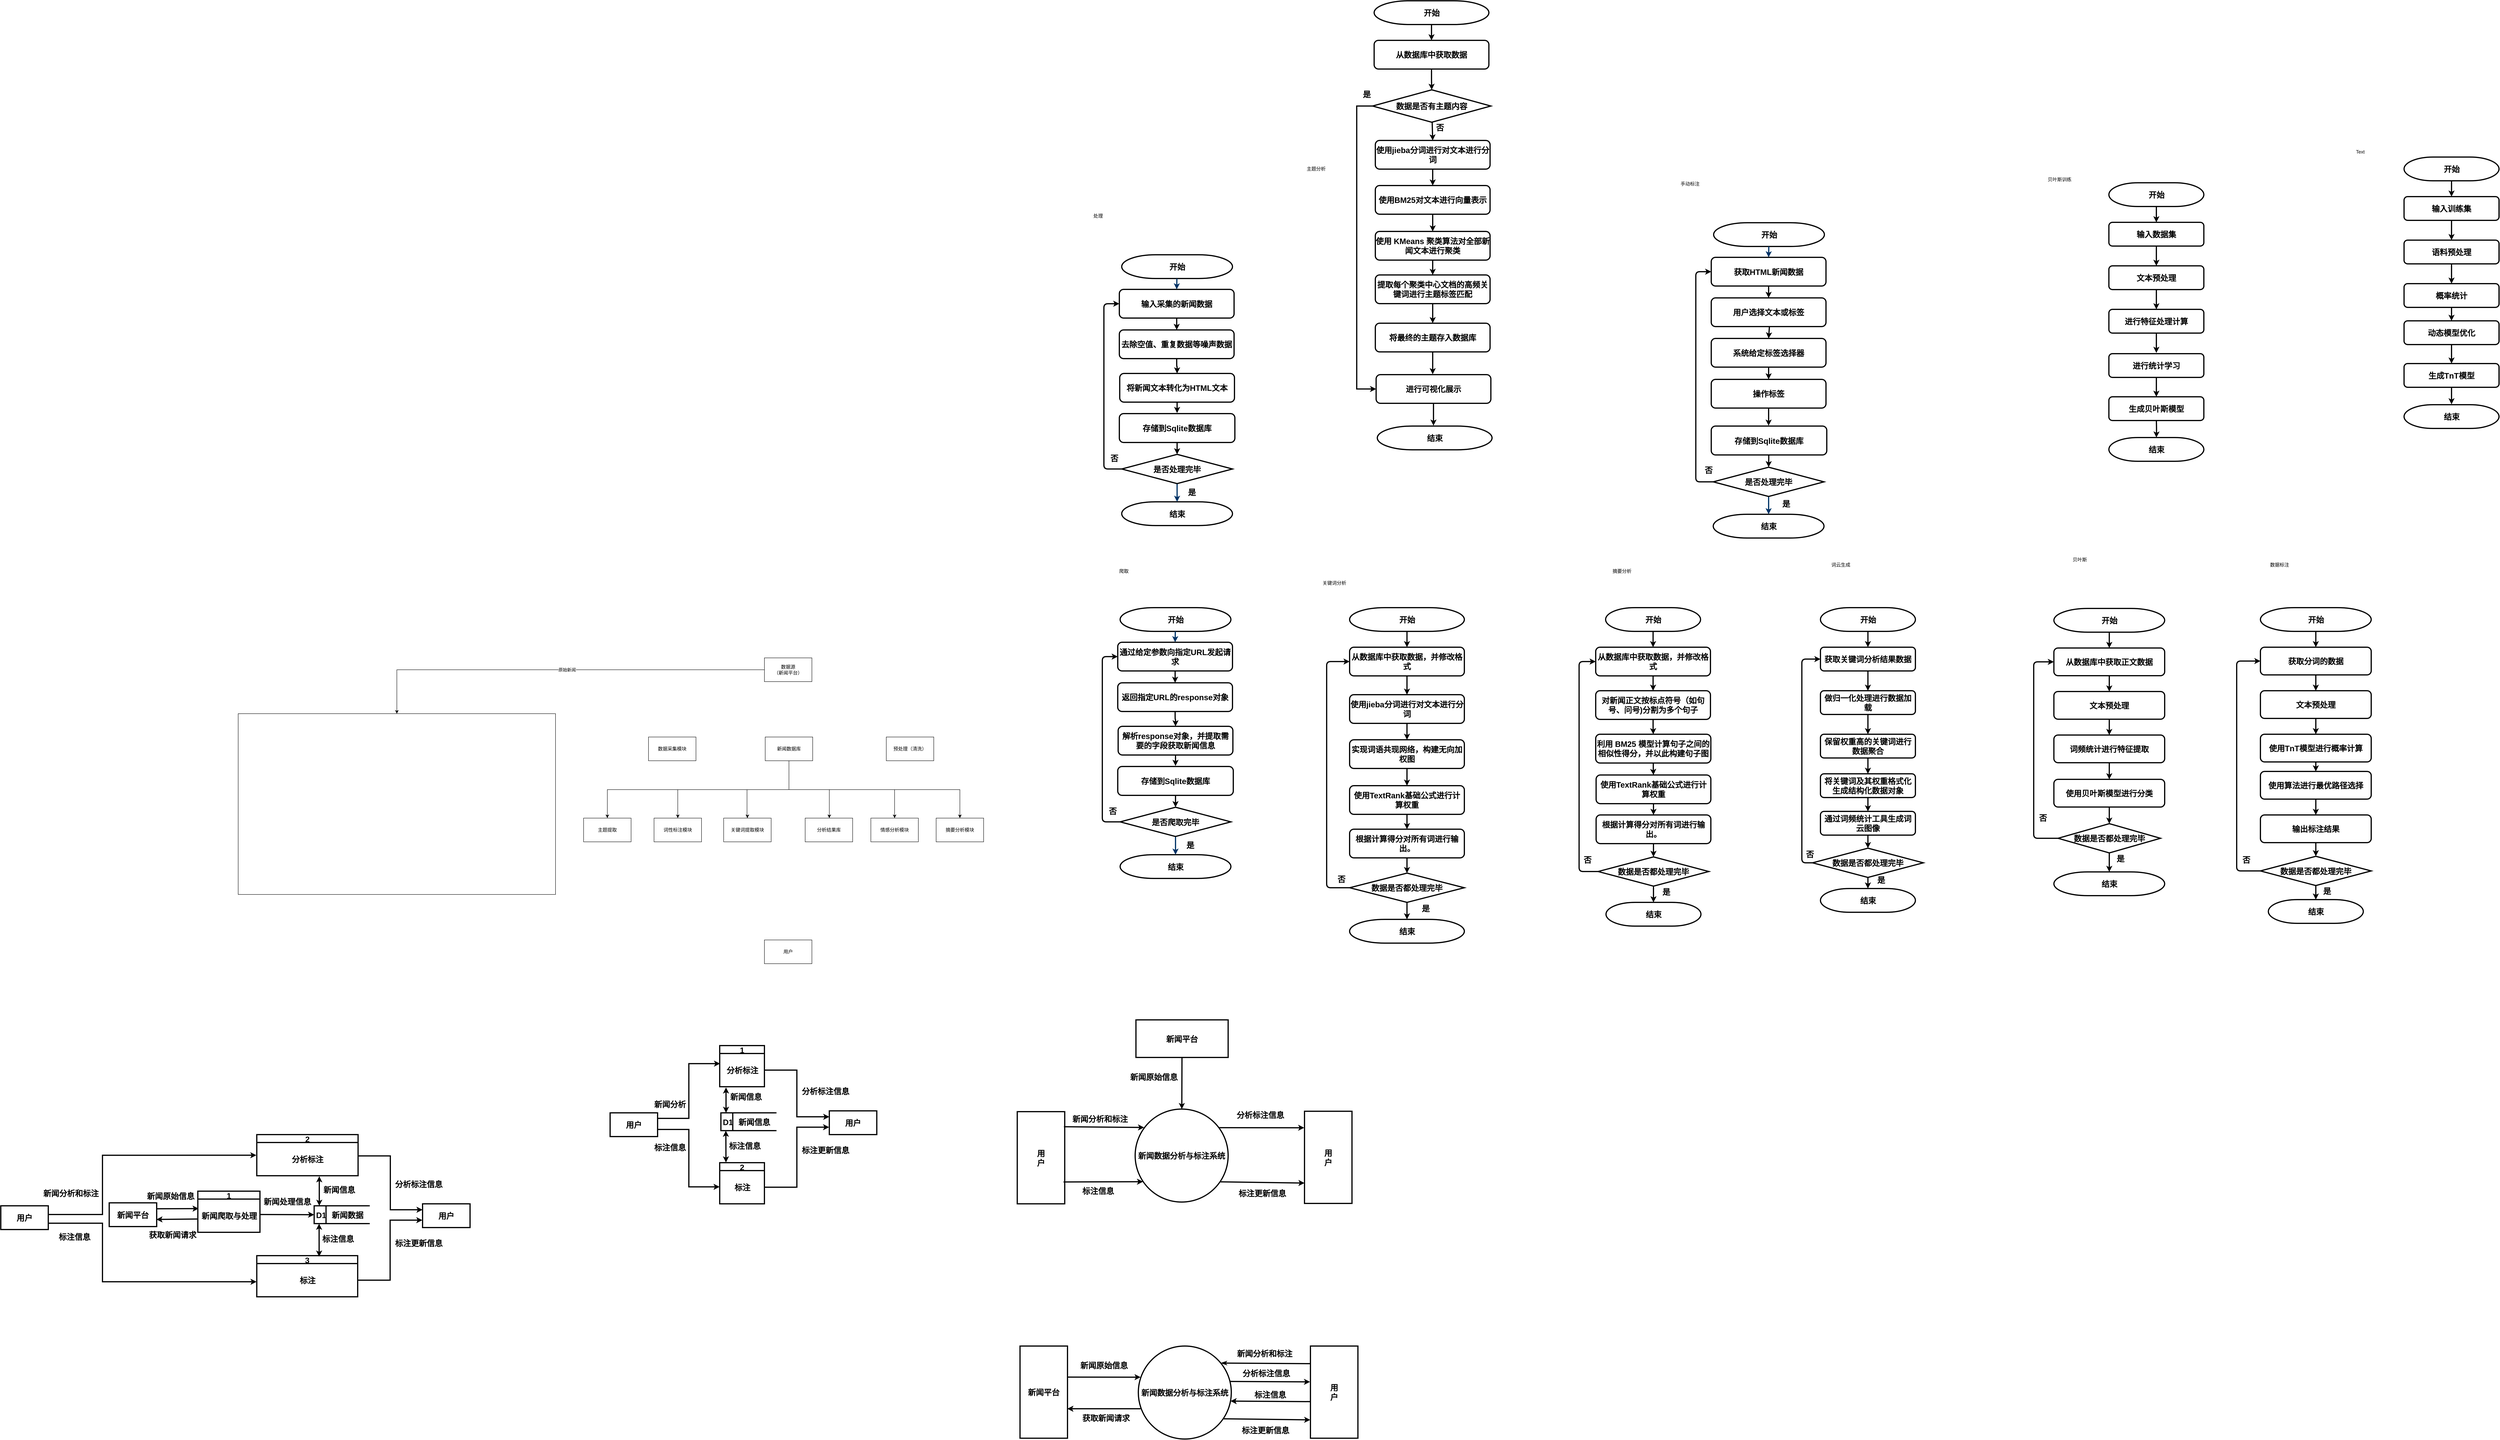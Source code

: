 <mxfile version="26.2.15">
  <diagram id="6a731a19-8d31-9384-78a2-239565b7b9f0" name="Page-1">
    <mxGraphModel dx="4338" dy="2658" grid="0" gridSize="10" guides="1" tooltips="1" connect="1" arrows="1" fold="1" page="0" pageScale="1" pageWidth="1169" pageHeight="827" background="none" math="0" shadow="0">
      <root>
        <mxCell id="0" />
        <mxCell id="1" parent="0" />
        <mxCell id="2" value="开始" style="shape=mxgraph.flowchart.terminator;strokeWidth=3;gradientColor=none;gradientDirection=north;fontStyle=1;html=1;strokeColor=default;fillColor=default;fontSize=20;rounded=1;" parent="1" vertex="1">
          <mxGeometry x="140" y="120" width="280" height="60" as="geometry" />
        </mxCell>
        <mxCell id="7" style="fontStyle=1;strokeColor=#003366;strokeWidth=3;html=1;entryX=0.5;entryY=0;entryDx=0;entryDy=0;rounded=1;fontSize=20;" parent="1" source="2" target="wHxs4oyfYH_jLCG5n1om-55" edge="1">
          <mxGeometry relative="1" as="geometry">
            <mxPoint x="261.868" y="182" as="targetPoint" />
          </mxGeometry>
        </mxCell>
        <mxCell id="54" value="" style="edgeStyle=elbowEdgeStyle;elbow=horizontal;fontStyle=1;strokeColor=default;strokeWidth=3;html=1;entryX=0;entryY=0.5;entryDx=0;entryDy=0;rounded=1;exitX=0;exitY=0.5;exitDx=0;exitDy=0;exitPerimeter=0;align=center;verticalAlign=middle;fontFamily=Helvetica;fontSize=20;fontColor=default;labelBackgroundColor=default;endArrow=classic;fillColor=default;gradientColor=none;gradientDirection=north;" parent="1" source="wHxs4oyfYH_jLCG5n1om-70" target="wHxs4oyfYH_jLCG5n1om-55" edge="1">
          <mxGeometry width="100" height="100" as="geometry">
            <mxPoint x="104" y="792" as="sourcePoint" />
            <mxPoint x="140.98" y="253" as="targetPoint" />
            <Array as="points">
              <mxPoint x="95" y="494" />
            </Array>
          </mxGeometry>
        </mxCell>
        <mxCell id="wHxs4oyfYH_jLCG5n1om-58" style="rounded=1;orthogonalLoop=1;jettySize=auto;html=1;entryX=0.5;entryY=0;entryDx=0;entryDy=0;fontFamily=Helvetica;fontSize=20;fontColor=default;fontStyle=1;strokeWidth=3;" parent="1" source="wHxs4oyfYH_jLCG5n1om-55" target="wHxs4oyfYH_jLCG5n1om-56" edge="1">
          <mxGeometry relative="1" as="geometry" />
        </mxCell>
        <mxCell id="wHxs4oyfYH_jLCG5n1om-55" value="通过给定参数向指定URL发起请求" style="rounded=1;whiteSpace=wrap;html=1;strokeColor=default;strokeWidth=3;align=center;verticalAlign=middle;fontFamily=Helvetica;fontSize=20;fontColor=default;fontStyle=1;fillColor=default;gradientColor=none;gradientDirection=north;shadow=0;" parent="1" vertex="1">
          <mxGeometry x="134" y="207.5" width="290" height="72.5" as="geometry" />
        </mxCell>
        <mxCell id="wHxs4oyfYH_jLCG5n1om-63" value="" style="edgeStyle=orthogonalEdgeStyle;rounded=1;orthogonalLoop=1;jettySize=auto;html=1;fontFamily=Helvetica;fontSize=20;fontColor=default;fontStyle=1;entryX=0.5;entryY=0;entryDx=0;entryDy=0;strokeWidth=3;" parent="1" source="wHxs4oyfYH_jLCG5n1om-56" target="wHxs4oyfYH_jLCG5n1om-64" edge="1">
          <mxGeometry relative="1" as="geometry">
            <mxPoint x="262" y="472" as="targetPoint" />
          </mxGeometry>
        </mxCell>
        <mxCell id="wHxs4oyfYH_jLCG5n1om-56" value="返回指定URL的response对象" style="rounded=1;whiteSpace=wrap;html=1;strokeColor=default;strokeWidth=3;align=center;verticalAlign=middle;fontFamily=Helvetica;fontSize=20;fontColor=default;fontStyle=1;fillColor=default;gradientColor=none;gradientDirection=north;shadow=0;resizable=1;" parent="1" vertex="1">
          <mxGeometry x="134" y="310" width="290" height="72.5" as="geometry" />
        </mxCell>
        <mxCell id="wHxs4oyfYH_jLCG5n1om-67" style="rounded=1;orthogonalLoop=1;jettySize=auto;html=1;entryX=0.5;entryY=0;entryDx=0;entryDy=0;fontFamily=Helvetica;fontSize=20;fontColor=default;fontStyle=1;strokeWidth=3;" parent="1" source="wHxs4oyfYH_jLCG5n1om-64" edge="1">
          <mxGeometry relative="1" as="geometry">
            <mxPoint x="280" y="520" as="targetPoint" />
          </mxGeometry>
        </mxCell>
        <mxCell id="wHxs4oyfYH_jLCG5n1om-64" value="解析response对象，并提取需要的字段获取新闻信息" style="rounded=1;whiteSpace=wrap;html=1;strokeColor=default;strokeWidth=3;align=center;verticalAlign=middle;fontFamily=Helvetica;fontSize=20;fontColor=default;fontStyle=1;fillColor=default;gradientColor=none;gradientDirection=north;aspect=fixed;shadow=0;resizable=1;" parent="1" vertex="1">
          <mxGeometry x="135" y="420" width="290" height="72.5" as="geometry" />
        </mxCell>
        <mxCell id="wHxs4oyfYH_jLCG5n1om-68" value="结束" style="shape=mxgraph.flowchart.terminator;strokeWidth=3;gradientColor=none;gradientDirection=north;fontStyle=1;html=1;rounded=1;shadow=0;strokeColor=default;align=center;verticalAlign=middle;fontFamily=Helvetica;fontSize=20;fontColor=default;resizable=1;fillColor=default;" parent="1" vertex="1">
          <mxGeometry x="140" y="744.5" width="280" height="60" as="geometry" />
        </mxCell>
        <mxCell id="wHxs4oyfYH_jLCG5n1om-69" value="" style="edgeStyle=elbowEdgeStyle;elbow=vertical;exitX=0.5;exitY=1;exitPerimeter=0;entryX=0.5;entryY=0;entryPerimeter=0;fontStyle=1;strokeColor=#003366;strokeWidth=3;html=1;exitDx=0;exitDy=0;rounded=1;fontSize=20;" parent="1" source="wHxs4oyfYH_jLCG5n1om-70" target="wHxs4oyfYH_jLCG5n1om-68" edge="1">
          <mxGeometry width="100" height="100" as="geometry">
            <mxPoint x="260.99" y="1031.5" as="sourcePoint" />
            <mxPoint x="40.99" y="-778.5" as="targetPoint" />
          </mxGeometry>
        </mxCell>
        <mxCell id="wHxs4oyfYH_jLCG5n1om-70" value="是否爬取完毕" style="strokeWidth=3;html=1;shape=mxgraph.flowchart.decision;whiteSpace=wrap;strokeColor=default;align=center;verticalAlign=middle;fontFamily=Helvetica;fontSize=20;fontColor=default;fontStyle=1;fillColor=default;gradientColor=none;gradientDirection=north;rounded=1;shadow=0;resizable=1;" parent="1" vertex="1">
          <mxGeometry x="140" y="624.5" width="280" height="74" as="geometry" />
        </mxCell>
        <mxCell id="wHxs4oyfYH_jLCG5n1om-71" value="存储到Sqlite数据库" style="rounded=1;whiteSpace=wrap;html=1;strokeColor=default;strokeWidth=3;align=center;verticalAlign=middle;fontFamily=Helvetica;fontSize=20;fontColor=default;fontStyle=1;fillColor=default;gradientColor=none;gradientDirection=north;aspect=fixed;shadow=0;resizable=1;" parent="1" vertex="1">
          <mxGeometry x="134" y="521.5" width="292" height="73" as="geometry" />
        </mxCell>
        <mxCell id="wHxs4oyfYH_jLCG5n1om-73" style="rounded=1;orthogonalLoop=1;jettySize=auto;html=1;entryX=0.5;entryY=0;entryDx=0;entryDy=0;entryPerimeter=0;fontFamily=Helvetica;fontSize=20;fontColor=default;fontStyle=1;strokeWidth=3;" parent="1" source="wHxs4oyfYH_jLCG5n1om-71" target="wHxs4oyfYH_jLCG5n1om-70" edge="1">
          <mxGeometry relative="1" as="geometry" />
        </mxCell>
        <mxCell id="LzJQOZDA2m0IZSeO_Y6F-54" value="开始" style="shape=mxgraph.flowchart.terminator;strokeWidth=3;gradientColor=none;gradientDirection=north;fontStyle=1;html=1;rounded=1;strokeColor=default;align=center;verticalAlign=middle;fontFamily=Helvetica;fontSize=20;fontColor=default;fillColor=default;" parent="1" vertex="1">
          <mxGeometry x="720" y="120" width="290" height="60" as="geometry" />
        </mxCell>
        <mxCell id="LzJQOZDA2m0IZSeO_Y6F-55" style="fontStyle=1;strokeColor=default;strokeWidth=3;html=1;entryX=0.5;entryY=0;entryDx=0;entryDy=0;rounded=1;align=center;verticalAlign=middle;fontFamily=Helvetica;fontSize=20;fontColor=default;fillColor=default;gradientColor=none;gradientDirection=north;" parent="1" source="LzJQOZDA2m0IZSeO_Y6F-54" target="LzJQOZDA2m0IZSeO_Y6F-58" edge="1">
          <mxGeometry relative="1" as="geometry">
            <mxPoint x="797.868" y="161" as="targetPoint" />
          </mxGeometry>
        </mxCell>
        <mxCell id="LzJQOZDA2m0IZSeO_Y6F-56" value="" style="edgeStyle=elbowEdgeStyle;elbow=horizontal;fontStyle=1;strokeColor=default;strokeWidth=3;html=1;entryX=0;entryY=0.5;entryDx=0;entryDy=0;exitX=0;exitY=0.5;exitDx=0;exitDy=0;exitPerimeter=0;rounded=1;align=center;verticalAlign=middle;fontFamily=Helvetica;fontSize=20;fontColor=default;fillColor=default;gradientColor=none;gradientDirection=north;" parent="1" source="LzJQOZDA2m0IZSeO_Y6F-67" target="LzJQOZDA2m0IZSeO_Y6F-58" edge="1">
          <mxGeometry width="100" height="100" as="geometry">
            <mxPoint x="697" y="851" as="sourcePoint" />
            <mxPoint x="687" y="321" as="targetPoint" />
            <Array as="points">
              <mxPoint x="662" y="538" />
            </Array>
          </mxGeometry>
        </mxCell>
        <mxCell id="LzJQOZDA2m0IZSeO_Y6F-58" value="从数据库中获取数据，并修改格式" style="rounded=1;whiteSpace=wrap;html=1;strokeColor=default;strokeWidth=3;align=center;verticalAlign=middle;fontFamily=Helvetica;fontSize=20;fontColor=default;fontStyle=1;fillColor=default;gradientColor=none;gradientDirection=north;aspect=fixed;" parent="1" vertex="1">
          <mxGeometry x="720" y="220" width="290" height="72.5" as="geometry" />
        </mxCell>
        <mxCell id="LzJQOZDA2m0IZSeO_Y6F-59" value="" style="rounded=1;orthogonalLoop=1;jettySize=auto;html=1;fontFamily=Helvetica;fontSize=20;fontColor=default;fontStyle=1;entryX=0.5;entryY=0;entryDx=0;entryDy=0;strokeColor=default;strokeWidth=3;align=center;verticalAlign=middle;fillColor=default;gradientColor=none;gradientDirection=north;exitX=0.5;exitY=1;exitDx=0;exitDy=0;" parent="1" source="LzJQOZDA2m0IZSeO_Y6F-58" target="LzJQOZDA2m0IZSeO_Y6F-62" edge="1">
          <mxGeometry relative="1" as="geometry">
            <mxPoint x="798" y="451" as="targetPoint" />
            <mxPoint x="909" y="302" as="sourcePoint" />
          </mxGeometry>
        </mxCell>
        <mxCell id="Jha9g-4mbw-mB7nA6V5e-54" style="edgeStyle=orthogonalEdgeStyle;rounded=1;orthogonalLoop=1;jettySize=auto;html=1;entryX=0.5;entryY=0;entryDx=0;entryDy=0;strokeColor=default;strokeWidth=3;align=center;verticalAlign=middle;fontFamily=Helvetica;fontSize=20;fontColor=default;fontStyle=1;labelBackgroundColor=default;endArrow=classic;fillColor=default;gradientColor=none;gradientDirection=north;" parent="1" source="LzJQOZDA2m0IZSeO_Y6F-62" target="LzJQOZDA2m0IZSeO_Y6F-64" edge="1">
          <mxGeometry relative="1" as="geometry" />
        </mxCell>
        <mxCell id="LzJQOZDA2m0IZSeO_Y6F-62" value="使用jieba分词进行对文本进行分词" style="rounded=1;whiteSpace=wrap;html=1;strokeColor=default;strokeWidth=3;align=center;verticalAlign=middle;fontFamily=Helvetica;fontSize=20;fontColor=default;fontStyle=1;fillColor=default;gradientColor=none;gradientDirection=north;aspect=fixed;" parent="1" vertex="1">
          <mxGeometry x="720" y="340" width="290" height="72.5" as="geometry" />
        </mxCell>
        <mxCell id="LzJQOZDA2m0IZSeO_Y6F-63" style="edgeStyle=orthogonalEdgeStyle;rounded=1;orthogonalLoop=1;jettySize=auto;html=1;entryX=0.5;entryY=0;entryDx=0;entryDy=0;fontFamily=Helvetica;fontSize=20;fontColor=default;fontStyle=1;strokeColor=default;strokeWidth=3;align=center;verticalAlign=middle;fillColor=default;gradientColor=none;gradientDirection=north;" parent="1" source="LzJQOZDA2m0IZSeO_Y6F-64" target="LzJQOZDA2m0IZSeO_Y6F-68" edge="1">
          <mxGeometry relative="1" as="geometry" />
        </mxCell>
        <mxCell id="LzJQOZDA2m0IZSeO_Y6F-64" value="实现词语共现网络，构建无向加权图" style="rounded=1;whiteSpace=wrap;html=1;strokeColor=default;strokeWidth=3;align=center;verticalAlign=middle;fontFamily=Helvetica;fontSize=20;fontColor=default;fontStyle=1;fillColor=default;gradientColor=none;gradientDirection=north;aspect=fixed;" parent="1" vertex="1">
          <mxGeometry x="720" y="454" width="290" height="72.5" as="geometry" />
        </mxCell>
        <mxCell id="LzJQOZDA2m0IZSeO_Y6F-65" value="结束" style="shape=mxgraph.flowchart.terminator;strokeWidth=3;gradientColor=none;gradientDirection=north;fontStyle=1;html=1;rounded=1;strokeColor=default;align=center;verticalAlign=middle;fontFamily=Helvetica;fontSize=20;fontColor=default;fillColor=default;" parent="1" vertex="1">
          <mxGeometry x="720" y="908" width="290" height="60" as="geometry" />
        </mxCell>
        <mxCell id="LzJQOZDA2m0IZSeO_Y6F-66" value="" style="edgeStyle=elbowEdgeStyle;elbow=vertical;exitX=0.5;exitY=1;exitPerimeter=0;entryX=0.5;entryY=0;entryPerimeter=0;fontStyle=1;strokeColor=default;strokeWidth=3;html=1;exitDx=0;exitDy=0;rounded=1;align=center;verticalAlign=middle;fontFamily=Helvetica;fontSize=20;fontColor=default;fillColor=default;gradientColor=none;gradientDirection=north;" parent="1" source="LzJQOZDA2m0IZSeO_Y6F-67" target="LzJQOZDA2m0IZSeO_Y6F-65" edge="1">
          <mxGeometry width="100" height="100" as="geometry">
            <mxPoint x="796.74" y="1261" as="sourcePoint" />
            <mxPoint x="576.74" y="-549" as="targetPoint" />
          </mxGeometry>
        </mxCell>
        <mxCell id="LzJQOZDA2m0IZSeO_Y6F-67" value="数据是否都处理完毕" style="strokeWidth=3;html=1;shape=mxgraph.flowchart.decision;whiteSpace=wrap;strokeColor=default;align=center;verticalAlign=middle;fontFamily=Helvetica;fontSize=20;fontColor=default;fontStyle=1;fillColor=default;gradientColor=none;gradientDirection=north;rounded=1;" parent="1" vertex="1">
          <mxGeometry x="720" y="791" width="290" height="74" as="geometry" />
        </mxCell>
        <mxCell id="LzJQOZDA2m0IZSeO_Y6F-75" style="edgeStyle=orthogonalEdgeStyle;rounded=1;orthogonalLoop=1;jettySize=auto;html=1;entryX=0.5;entryY=0;entryDx=0;entryDy=0;strokeColor=default;strokeWidth=3;align=center;verticalAlign=middle;fontFamily=Helvetica;fontSize=20;fontColor=default;fontStyle=1;fillColor=default;gradientColor=none;gradientDirection=north;" parent="1" source="LzJQOZDA2m0IZSeO_Y6F-68" target="LzJQOZDA2m0IZSeO_Y6F-73" edge="1">
          <mxGeometry relative="1" as="geometry" />
        </mxCell>
        <mxCell id="LzJQOZDA2m0IZSeO_Y6F-68" value="使用TextRank基础公式进行计算权重" style="rounded=1;whiteSpace=wrap;html=1;strokeColor=default;strokeWidth=3;align=center;verticalAlign=middle;fontFamily=Helvetica;fontSize=20;fontColor=default;fontStyle=1;fillColor=default;gradientColor=none;gradientDirection=north;aspect=fixed;" parent="1" vertex="1">
          <mxGeometry x="720" y="570" width="290" height="72.5" as="geometry" />
        </mxCell>
        <mxCell id="LzJQOZDA2m0IZSeO_Y6F-73" value="根据计算得分对所有词进行输出。" style="rounded=1;whiteSpace=wrap;html=1;strokeColor=default;strokeWidth=3;align=center;verticalAlign=middle;fontFamily=Helvetica;fontSize=20;fontColor=default;fontStyle=1;fillColor=default;gradientColor=none;gradientDirection=north;aspect=fixed;" parent="1" vertex="1">
          <mxGeometry x="720" y="680" width="290" height="72.5" as="geometry" />
        </mxCell>
        <mxCell id="LzJQOZDA2m0IZSeO_Y6F-76" style="edgeStyle=orthogonalEdgeStyle;rounded=1;orthogonalLoop=1;jettySize=auto;html=1;entryX=0.5;entryY=0;entryDx=0;entryDy=0;entryPerimeter=0;strokeColor=default;strokeWidth=3;align=center;verticalAlign=middle;fontFamily=Helvetica;fontSize=20;fontColor=default;fontStyle=1;fillColor=default;gradientColor=none;gradientDirection=north;" parent="1" source="LzJQOZDA2m0IZSeO_Y6F-73" target="LzJQOZDA2m0IZSeO_Y6F-67" edge="1">
          <mxGeometry relative="1" as="geometry" />
        </mxCell>
        <mxCell id="IWu84GvnVnbfeA6_wP9a-54" value="开始" style="shape=mxgraph.flowchart.terminator;strokeWidth=3;gradientColor=none;gradientDirection=north;fontStyle=1;html=1;rounded=1;strokeColor=default;align=center;verticalAlign=middle;fontFamily=Helvetica;fontSize=20;fontColor=default;fillColor=default;" parent="1" vertex="1">
          <mxGeometry x="1367" y="120" width="240" height="60" as="geometry" />
        </mxCell>
        <mxCell id="IWu84GvnVnbfeA6_wP9a-55" style="fontStyle=1;strokeColor=default;strokeWidth=3;html=1;entryX=0.5;entryY=0;entryDx=0;entryDy=0;rounded=1;align=center;verticalAlign=middle;fontFamily=Helvetica;fontSize=20;fontColor=default;fillColor=default;gradientColor=none;gradientDirection=north;" parent="1" source="IWu84GvnVnbfeA6_wP9a-54" target="IWu84GvnVnbfeA6_wP9a-58" edge="1">
          <mxGeometry relative="1" as="geometry">
            <mxPoint x="1416.868" y="250" as="targetPoint" />
          </mxGeometry>
        </mxCell>
        <mxCell id="IWu84GvnVnbfeA6_wP9a-56" value="" style="edgeStyle=elbowEdgeStyle;elbow=horizontal;fontStyle=1;strokeColor=default;strokeWidth=3;html=1;entryX=0;entryY=0.5;entryDx=0;entryDy=0;exitX=0;exitY=0.5;exitDx=0;exitDy=0;exitPerimeter=0;rounded=1;align=center;verticalAlign=middle;fontFamily=Helvetica;fontSize=20;fontColor=default;fillColor=default;gradientColor=none;gradientDirection=north;" parent="1" source="IWu84GvnVnbfeA6_wP9a-67" target="IWu84GvnVnbfeA6_wP9a-58" edge="1">
          <mxGeometry width="100" height="100" as="geometry">
            <mxPoint x="1316" y="940" as="sourcePoint" />
            <mxPoint x="1306" y="410" as="targetPoint" />
            <Array as="points">
              <mxPoint x="1300" y="509" />
            </Array>
          </mxGeometry>
        </mxCell>
        <mxCell id="IWu84GvnVnbfeA6_wP9a-57" style="edgeStyle=orthogonalEdgeStyle;rounded=1;orthogonalLoop=1;jettySize=auto;html=1;entryX=0.5;entryY=0;entryDx=0;entryDy=0;fontFamily=Helvetica;fontSize=20;fontColor=default;fontStyle=1;strokeColor=default;strokeWidth=3;align=center;verticalAlign=middle;fillColor=default;gradientColor=none;gradientDirection=north;" parent="1" source="IWu84GvnVnbfeA6_wP9a-58" target="IWu84GvnVnbfeA6_wP9a-60" edge="1">
          <mxGeometry relative="1" as="geometry" />
        </mxCell>
        <mxCell id="IWu84GvnVnbfeA6_wP9a-58" value="从数据库中获取数据，并修改格式" style="rounded=1;whiteSpace=wrap;html=1;strokeColor=default;strokeWidth=3;align=center;verticalAlign=middle;fontFamily=Helvetica;fontSize=20;fontColor=default;fontStyle=1;fillColor=default;gradientColor=none;gradientDirection=north;aspect=fixed;" parent="1" vertex="1">
          <mxGeometry x="1342" y="220" width="290" height="72.5" as="geometry" />
        </mxCell>
        <mxCell id="IWu84GvnVnbfeA6_wP9a-59" value="" style="edgeStyle=orthogonalEdgeStyle;rounded=1;orthogonalLoop=1;jettySize=auto;html=1;fontFamily=Helvetica;fontSize=20;fontColor=default;fontStyle=1;entryX=0.5;entryY=0;entryDx=0;entryDy=0;strokeColor=default;strokeWidth=3;align=center;verticalAlign=middle;fillColor=default;gradientColor=none;gradientDirection=north;" parent="1" source="IWu84GvnVnbfeA6_wP9a-60" target="IWu84GvnVnbfeA6_wP9a-62" edge="1">
          <mxGeometry relative="1" as="geometry">
            <mxPoint x="1417" y="540" as="targetPoint" />
          </mxGeometry>
        </mxCell>
        <mxCell id="IWu84GvnVnbfeA6_wP9a-60" value="对新闻正文按标点符号（如句号、问号)分割为多个句子" style="rounded=1;whiteSpace=wrap;html=1;strokeColor=default;strokeWidth=3;align=center;verticalAlign=middle;fontFamily=Helvetica;fontSize=20;fontColor=default;fontStyle=1;fillColor=default;gradientColor=none;gradientDirection=north;aspect=fixed;" parent="1" vertex="1">
          <mxGeometry x="1342" y="330" width="290" height="72.5" as="geometry" />
        </mxCell>
        <mxCell id="IWu84GvnVnbfeA6_wP9a-61" style="edgeStyle=orthogonalEdgeStyle;rounded=1;orthogonalLoop=1;jettySize=auto;html=1;entryX=0.5;entryY=0;entryDx=0;entryDy=0;fontFamily=Helvetica;fontSize=20;fontColor=default;fontStyle=1;strokeColor=default;strokeWidth=3;align=center;verticalAlign=middle;fillColor=default;gradientColor=none;gradientDirection=north;" parent="1" source="IWu84GvnVnbfeA6_wP9a-62" target="IWu84GvnVnbfeA6_wP9a-69" edge="1">
          <mxGeometry relative="1" as="geometry">
            <mxPoint x="1416.245" y="640" as="targetPoint" />
          </mxGeometry>
        </mxCell>
        <mxCell id="IWu84GvnVnbfeA6_wP9a-62" value="利用 BM25 模型计算句子之间的相似性得分，并以此构建句子图" style="rounded=1;whiteSpace=wrap;html=1;strokeColor=default;strokeWidth=3;align=center;verticalAlign=middle;fontFamily=Helvetica;fontSize=20;fontColor=default;fontStyle=1;fillColor=default;gradientColor=none;gradientDirection=north;aspect=fixed;" parent="1" vertex="1">
          <mxGeometry x="1342" y="440" width="291" height="72.75" as="geometry" />
        </mxCell>
        <mxCell id="IWu84GvnVnbfeA6_wP9a-65" value="结束" style="shape=mxgraph.flowchart.terminator;strokeWidth=3;gradientColor=none;gradientDirection=north;fontStyle=1;html=1;rounded=1;strokeColor=default;align=center;verticalAlign=middle;fontFamily=Helvetica;fontSize=20;fontColor=default;fillColor=default;" parent="1" vertex="1">
          <mxGeometry x="1368" y="865" width="240" height="60" as="geometry" />
        </mxCell>
        <mxCell id="IWu84GvnVnbfeA6_wP9a-66" value="" style="edgeStyle=elbowEdgeStyle;elbow=vertical;exitX=0.5;exitY=1;exitPerimeter=0;entryX=0.5;entryY=0;entryPerimeter=0;fontStyle=1;strokeColor=default;strokeWidth=3;html=1;exitDx=0;exitDy=0;rounded=1;align=center;verticalAlign=middle;fontFamily=Helvetica;fontSize=20;fontColor=default;fillColor=default;gradientColor=none;gradientDirection=north;" parent="1" source="IWu84GvnVnbfeA6_wP9a-67" target="IWu84GvnVnbfeA6_wP9a-65" edge="1">
          <mxGeometry width="100" height="100" as="geometry">
            <mxPoint x="1415.995" y="1000" as="sourcePoint" />
            <mxPoint x="1195.74" y="-600" as="targetPoint" />
          </mxGeometry>
        </mxCell>
        <mxCell id="IWu84GvnVnbfeA6_wP9a-67" value="数据是否都处理完毕" style="strokeWidth=3;html=1;shape=mxgraph.flowchart.decision;whiteSpace=wrap;strokeColor=default;align=center;verticalAlign=middle;fontFamily=Helvetica;fontSize=20;fontColor=default;fontStyle=1;fillColor=default;gradientColor=none;gradientDirection=north;rounded=1;" parent="1" vertex="1">
          <mxGeometry x="1348" y="750" width="280" height="74" as="geometry" />
        </mxCell>
        <mxCell id="IWu84GvnVnbfeA6_wP9a-68" style="edgeStyle=orthogonalEdgeStyle;rounded=1;orthogonalLoop=1;jettySize=auto;html=1;entryX=0.5;entryY=0;entryDx=0;entryDy=0;strokeColor=default;strokeWidth=3;align=center;verticalAlign=middle;fontFamily=Helvetica;fontSize=20;fontColor=default;fontStyle=1;fillColor=default;gradientColor=none;gradientDirection=north;" parent="1" source="IWu84GvnVnbfeA6_wP9a-69" target="IWu84GvnVnbfeA6_wP9a-70" edge="1">
          <mxGeometry relative="1" as="geometry" />
        </mxCell>
        <mxCell id="IWu84GvnVnbfeA6_wP9a-69" value="使用TextRank基础公式进行计算权重" style="rounded=1;whiteSpace=wrap;html=1;strokeColor=default;strokeWidth=3;align=center;verticalAlign=middle;fontFamily=Helvetica;fontSize=20;fontColor=default;fontStyle=1;fillColor=default;gradientColor=none;gradientDirection=north;aspect=fixed;" parent="1" vertex="1">
          <mxGeometry x="1343" y="543" width="290" height="72.5" as="geometry" />
        </mxCell>
        <mxCell id="IWu84GvnVnbfeA6_wP9a-70" value="根据计算得分对所有词进行输出。" style="rounded=1;whiteSpace=wrap;html=1;strokeColor=default;strokeWidth=3;align=center;verticalAlign=middle;fontFamily=Helvetica;fontSize=20;fontColor=default;fontStyle=1;fillColor=default;gradientColor=none;gradientDirection=north;aspect=fixed;" parent="1" vertex="1">
          <mxGeometry x="1343" y="644" width="290" height="72.5" as="geometry" />
        </mxCell>
        <mxCell id="IWu84GvnVnbfeA6_wP9a-71" style="edgeStyle=orthogonalEdgeStyle;rounded=1;orthogonalLoop=1;jettySize=auto;html=1;entryX=0.5;entryY=0;entryDx=0;entryDy=0;entryPerimeter=0;strokeColor=default;strokeWidth=3;align=center;verticalAlign=middle;fontFamily=Helvetica;fontSize=20;fontColor=default;fontStyle=1;fillColor=default;gradientColor=none;gradientDirection=north;" parent="1" source="IWu84GvnVnbfeA6_wP9a-70" target="IWu84GvnVnbfeA6_wP9a-67" edge="1">
          <mxGeometry relative="1" as="geometry">
            <mxPoint x="1415.995" y="940" as="targetPoint" />
          </mxGeometry>
        </mxCell>
        <mxCell id="IWu84GvnVnbfeA6_wP9a-89" value="开始" style="shape=mxgraph.flowchart.terminator;strokeWidth=3;gradientColor=none;gradientDirection=north;fontStyle=1;html=1;rounded=1;strokeColor=default;align=center;verticalAlign=middle;fontFamily=Helvetica;fontSize=20;fontColor=default;fillColor=default;" parent="1" vertex="1">
          <mxGeometry x="1910" y="120" width="240" height="60" as="geometry" />
        </mxCell>
        <mxCell id="IWu84GvnVnbfeA6_wP9a-90" style="fontStyle=1;strokeColor=default;strokeWidth=3;html=1;entryX=0.5;entryY=0;entryDx=0;entryDy=0;rounded=1;align=center;verticalAlign=middle;fontFamily=Helvetica;fontSize=20;fontColor=default;fillColor=default;gradientColor=none;gradientDirection=north;" parent="1" source="IWu84GvnVnbfeA6_wP9a-89" target="IWu84GvnVnbfeA6_wP9a-93" edge="1">
          <mxGeometry relative="1" as="geometry">
            <mxPoint x="1982.868" y="244" as="targetPoint" />
          </mxGeometry>
        </mxCell>
        <mxCell id="IWu84GvnVnbfeA6_wP9a-91" value="" style="edgeStyle=elbowEdgeStyle;elbow=horizontal;fontStyle=1;strokeColor=default;strokeWidth=3;html=1;entryX=0;entryY=0.5;entryDx=0;entryDy=0;exitX=0;exitY=0.5;exitDx=0;exitDy=0;exitPerimeter=0;rounded=1;align=center;verticalAlign=middle;fontFamily=Helvetica;fontSize=20;fontColor=default;fillColor=default;gradientColor=none;gradientDirection=north;" parent="1" source="IWu84GvnVnbfeA6_wP9a-100" target="IWu84GvnVnbfeA6_wP9a-93" edge="1">
          <mxGeometry width="100" height="100" as="geometry">
            <mxPoint x="1882" y="934" as="sourcePoint" />
            <mxPoint x="1872" y="404" as="targetPoint" />
            <Array as="points">
              <mxPoint x="1863" y="505" />
            </Array>
          </mxGeometry>
        </mxCell>
        <mxCell id="IWu84GvnVnbfeA6_wP9a-92" style="edgeStyle=orthogonalEdgeStyle;rounded=1;orthogonalLoop=1;jettySize=auto;html=1;entryX=0.5;entryY=0;entryDx=0;entryDy=0;fontFamily=Helvetica;fontSize=20;fontColor=default;fontStyle=1;strokeColor=default;strokeWidth=3;align=center;verticalAlign=middle;fillColor=default;gradientColor=none;gradientDirection=north;" parent="1" source="IWu84GvnVnbfeA6_wP9a-93" target="IWu84GvnVnbfeA6_wP9a-95" edge="1">
          <mxGeometry relative="1" as="geometry" />
        </mxCell>
        <mxCell id="IWu84GvnVnbfeA6_wP9a-93" value="获取关键词分析结果数据" style="rounded=1;whiteSpace=wrap;html=1;strokeColor=default;strokeWidth=3;align=center;verticalAlign=middle;fontFamily=Helvetica;fontSize=20;fontColor=default;fontStyle=1;fillColor=default;gradientColor=none;gradientDirection=north;aspect=fixed;" parent="1" vertex="1">
          <mxGeometry x="1910" y="220" width="240" height="60" as="geometry" />
        </mxCell>
        <mxCell id="IWu84GvnVnbfeA6_wP9a-94" value="" style="edgeStyle=orthogonalEdgeStyle;rounded=1;orthogonalLoop=1;jettySize=auto;html=1;fontFamily=Helvetica;fontSize=20;fontColor=default;fontStyle=1;entryX=0.5;entryY=0;entryDx=0;entryDy=0;strokeColor=default;strokeWidth=3;align=center;verticalAlign=middle;fillColor=default;gradientColor=none;gradientDirection=north;" parent="1" source="IWu84GvnVnbfeA6_wP9a-95" target="IWu84GvnVnbfeA6_wP9a-97" edge="1">
          <mxGeometry relative="1" as="geometry">
            <mxPoint x="1983" y="534" as="targetPoint" />
          </mxGeometry>
        </mxCell>
        <mxCell id="IWu84GvnVnbfeA6_wP9a-95" value="做归一化处理进行数据加载" style="rounded=1;whiteSpace=wrap;html=1;strokeColor=default;strokeWidth=3;align=center;verticalAlign=middle;fontFamily=Helvetica;fontSize=20;fontColor=default;fontStyle=1;fillColor=default;gradientColor=none;gradientDirection=north;aspect=fixed;" parent="1" vertex="1">
          <mxGeometry x="1910" y="330" width="240" height="60" as="geometry" />
        </mxCell>
        <mxCell id="IWu84GvnVnbfeA6_wP9a-96" style="edgeStyle=orthogonalEdgeStyle;rounded=1;orthogonalLoop=1;jettySize=auto;html=1;entryX=0.5;entryY=0;entryDx=0;entryDy=0;fontFamily=Helvetica;fontSize=20;fontColor=default;fontStyle=1;strokeColor=default;strokeWidth=3;align=center;verticalAlign=middle;fillColor=default;gradientColor=none;gradientDirection=north;" parent="1" source="IWu84GvnVnbfeA6_wP9a-97" target="IWu84GvnVnbfeA6_wP9a-102" edge="1">
          <mxGeometry relative="1" as="geometry">
            <mxPoint x="1982.245" y="634" as="targetPoint" />
          </mxGeometry>
        </mxCell>
        <mxCell id="IWu84GvnVnbfeA6_wP9a-97" value="保留权重高的关键词进行数据聚合" style="rounded=1;whiteSpace=wrap;html=1;strokeColor=default;strokeWidth=3;align=center;verticalAlign=middle;fontFamily=Helvetica;fontSize=20;fontColor=default;fontStyle=1;fillColor=default;gradientColor=none;gradientDirection=north;aspect=fixed;" parent="1" vertex="1">
          <mxGeometry x="1910" y="440" width="240" height="60" as="geometry" />
        </mxCell>
        <mxCell id="IWu84GvnVnbfeA6_wP9a-98" value="结束" style="shape=mxgraph.flowchart.terminator;strokeWidth=3;gradientColor=none;gradientDirection=north;fontStyle=1;html=1;rounded=1;strokeColor=default;align=center;verticalAlign=middle;fontFamily=Helvetica;fontSize=20;fontColor=default;fillColor=default;" parent="1" vertex="1">
          <mxGeometry x="1910" y="830" width="240" height="60" as="geometry" />
        </mxCell>
        <mxCell id="IWu84GvnVnbfeA6_wP9a-99" value="" style="edgeStyle=elbowEdgeStyle;elbow=vertical;exitX=0.5;exitY=1;exitPerimeter=0;entryX=0.5;entryY=0;entryPerimeter=0;fontStyle=1;strokeColor=default;strokeWidth=3;html=1;exitDx=0;exitDy=0;rounded=1;align=center;verticalAlign=middle;fontFamily=Helvetica;fontSize=20;fontColor=default;fillColor=default;gradientColor=none;gradientDirection=north;" parent="1" source="IWu84GvnVnbfeA6_wP9a-100" target="IWu84GvnVnbfeA6_wP9a-98" edge="1">
          <mxGeometry width="100" height="100" as="geometry">
            <mxPoint x="1981.995" y="994" as="sourcePoint" />
            <mxPoint x="1761.74" y="-606" as="targetPoint" />
          </mxGeometry>
        </mxCell>
        <mxCell id="IWu84GvnVnbfeA6_wP9a-100" value="数据是否都处理完毕" style="strokeWidth=3;html=1;shape=mxgraph.flowchart.decision;whiteSpace=wrap;strokeColor=default;align=center;verticalAlign=middle;fontFamily=Helvetica;fontSize=20;fontColor=default;fontStyle=1;fillColor=default;gradientColor=none;gradientDirection=north;rounded=1;" parent="1" vertex="1">
          <mxGeometry x="1890" y="728" width="280" height="74" as="geometry" />
        </mxCell>
        <mxCell id="IWu84GvnVnbfeA6_wP9a-101" style="edgeStyle=orthogonalEdgeStyle;rounded=1;orthogonalLoop=1;jettySize=auto;html=1;entryX=0.5;entryY=0;entryDx=0;entryDy=0;strokeColor=default;strokeWidth=3;align=center;verticalAlign=middle;fontFamily=Helvetica;fontSize=20;fontColor=default;fontStyle=1;fillColor=default;gradientColor=none;gradientDirection=north;" parent="1" source="IWu84GvnVnbfeA6_wP9a-102" target="IWu84GvnVnbfeA6_wP9a-103" edge="1">
          <mxGeometry relative="1" as="geometry" />
        </mxCell>
        <mxCell id="IWu84GvnVnbfeA6_wP9a-102" value="将关键词及其权重格式化生成结构化数据对象" style="rounded=1;whiteSpace=wrap;html=1;strokeColor=default;strokeWidth=3;align=center;verticalAlign=middle;fontFamily=Helvetica;fontSize=20;fontColor=default;fontStyle=1;fillColor=default;gradientColor=none;gradientDirection=north;aspect=fixed;" parent="1" vertex="1">
          <mxGeometry x="1910" y="540" width="240" height="60" as="geometry" />
        </mxCell>
        <mxCell id="IWu84GvnVnbfeA6_wP9a-103" value="通过词频统计工具生成词云图像" style="rounded=1;whiteSpace=wrap;html=1;strokeColor=default;strokeWidth=3;align=center;verticalAlign=middle;fontFamily=Helvetica;fontSize=20;fontColor=default;fontStyle=1;fillColor=default;gradientColor=none;gradientDirection=north;aspect=fixed;" parent="1" vertex="1">
          <mxGeometry x="1910" y="635" width="240" height="60" as="geometry" />
        </mxCell>
        <mxCell id="IWu84GvnVnbfeA6_wP9a-104" style="edgeStyle=orthogonalEdgeStyle;rounded=1;orthogonalLoop=1;jettySize=auto;html=1;entryX=0.5;entryY=0;entryDx=0;entryDy=0;entryPerimeter=0;strokeColor=default;strokeWidth=3;align=center;verticalAlign=middle;fontFamily=Helvetica;fontSize=20;fontColor=default;fontStyle=1;fillColor=default;gradientColor=none;gradientDirection=north;" parent="1" source="IWu84GvnVnbfeA6_wP9a-103" target="IWu84GvnVnbfeA6_wP9a-100" edge="1">
          <mxGeometry relative="1" as="geometry">
            <mxPoint x="1981.995" y="934" as="targetPoint" />
          </mxGeometry>
        </mxCell>
        <mxCell id="SIV2kzbjCIx-U6j8kf4C-54" value="开始" style="shape=mxgraph.flowchart.terminator;strokeWidth=3;gradientColor=none;gradientDirection=north;fontStyle=1;html=1;rounded=1;strokeColor=default;align=center;verticalAlign=middle;fontFamily=Helvetica;fontSize=20;fontColor=default;fillColor=default;" parent="1" vertex="1">
          <mxGeometry x="2500" y="122" width="280" height="60" as="geometry" />
        </mxCell>
        <mxCell id="SIV2kzbjCIx-U6j8kf4C-55" style="fontStyle=1;strokeColor=default;strokeWidth=3;html=1;entryX=0.5;entryY=0;entryDx=0;entryDy=0;rounded=1;align=center;verticalAlign=middle;fontFamily=Helvetica;fontSize=20;fontColor=default;fillColor=default;gradientColor=none;gradientDirection=north;" parent="1" source="SIV2kzbjCIx-U6j8kf4C-54" target="SIV2kzbjCIx-U6j8kf4C-58" edge="1">
          <mxGeometry relative="1" as="geometry">
            <mxPoint x="2571.868" y="226" as="targetPoint" />
          </mxGeometry>
        </mxCell>
        <mxCell id="SIV2kzbjCIx-U6j8kf4C-56" value="" style="edgeStyle=elbowEdgeStyle;elbow=horizontal;fontStyle=1;strokeColor=default;strokeWidth=3;html=1;entryX=0;entryY=0.5;entryDx=0;entryDy=0;exitX=0;exitY=0.5;exitDx=0;exitDy=0;exitPerimeter=0;rounded=1;align=center;verticalAlign=middle;fontFamily=Helvetica;fontSize=20;fontColor=default;fillColor=default;gradientColor=none;gradientDirection=north;" parent="1" source="SIV2kzbjCIx-U6j8kf4C-65" target="SIV2kzbjCIx-U6j8kf4C-58" edge="1">
          <mxGeometry width="100" height="100" as="geometry">
            <mxPoint x="2471" y="916" as="sourcePoint" />
            <mxPoint x="2461" y="386" as="targetPoint" />
            <Array as="points">
              <mxPoint x="2449" y="507" />
            </Array>
          </mxGeometry>
        </mxCell>
        <mxCell id="92oYA4hD888_DOW6mJJg-55" style="edgeStyle=orthogonalEdgeStyle;rounded=1;orthogonalLoop=1;jettySize=auto;html=1;entryX=0.5;entryY=0;entryDx=0;entryDy=0;strokeColor=default;strokeWidth=3;align=center;verticalAlign=middle;fontFamily=Helvetica;fontSize=20;fontColor=default;fontStyle=1;fillColor=default;gradientColor=none;gradientDirection=north;" parent="1" source="SIV2kzbjCIx-U6j8kf4C-58" target="SIV2kzbjCIx-U6j8kf4C-67" edge="1">
          <mxGeometry relative="1" as="geometry" />
        </mxCell>
        <mxCell id="SIV2kzbjCIx-U6j8kf4C-58" value="从数据库中获取正文数据" style="rounded=1;whiteSpace=wrap;html=1;strokeColor=default;strokeWidth=3;align=center;verticalAlign=middle;fontFamily=Helvetica;fontSize=20;fontColor=default;fontStyle=1;fillColor=default;gradientColor=none;gradientDirection=north;aspect=fixed;" parent="1" vertex="1">
          <mxGeometry x="2500" y="222" width="280" height="70" as="geometry" />
        </mxCell>
        <mxCell id="SIV2kzbjCIx-U6j8kf4C-59" value="" style="rounded=1;orthogonalLoop=1;jettySize=auto;html=1;fontFamily=Helvetica;fontSize=20;fontColor=default;fontStyle=1;entryX=0.5;entryY=0;entryDx=0;entryDy=0;strokeColor=default;strokeWidth=3;align=center;verticalAlign=middle;fillColor=default;gradientColor=none;gradientDirection=north;" parent="1" source="SIV2kzbjCIx-U6j8kf4C-60" target="SIV2kzbjCIx-U6j8kf4C-68" edge="1">
          <mxGeometry relative="1" as="geometry">
            <mxPoint x="2620.0" y="552" as="targetPoint" />
          </mxGeometry>
        </mxCell>
        <mxCell id="SIV2kzbjCIx-U6j8kf4C-60" value="词频统计进行特征提取" style="rounded=1;whiteSpace=wrap;html=1;strokeColor=default;strokeWidth=3;align=center;verticalAlign=middle;fontFamily=Helvetica;fontSize=20;fontColor=default;fontStyle=1;fillColor=default;gradientColor=none;gradientDirection=north;aspect=fixed;" parent="1" vertex="1">
          <mxGeometry x="2500" y="442" width="280" height="70" as="geometry" />
        </mxCell>
        <mxCell id="SIV2kzbjCIx-U6j8kf4C-63" value="结束" style="shape=mxgraph.flowchart.terminator;strokeWidth=3;gradientColor=none;gradientDirection=north;fontStyle=1;html=1;rounded=1;strokeColor=default;align=center;verticalAlign=middle;fontFamily=Helvetica;fontSize=20;fontColor=default;fillColor=default;" parent="1" vertex="1">
          <mxGeometry x="2500" y="788" width="280" height="60" as="geometry" />
        </mxCell>
        <mxCell id="SIV2kzbjCIx-U6j8kf4C-64" value="" style="edgeStyle=elbowEdgeStyle;elbow=vertical;exitX=0.5;exitY=1;exitPerimeter=0;entryX=0.5;entryY=0;entryPerimeter=0;fontStyle=1;strokeColor=default;strokeWidth=3;html=1;exitDx=0;exitDy=0;rounded=1;align=center;verticalAlign=middle;fontFamily=Helvetica;fontSize=20;fontColor=default;fillColor=default;gradientColor=none;gradientDirection=north;" parent="1" source="SIV2kzbjCIx-U6j8kf4C-65" target="SIV2kzbjCIx-U6j8kf4C-63" edge="1">
          <mxGeometry width="100" height="100" as="geometry">
            <mxPoint x="2570.995" y="878" as="sourcePoint" />
            <mxPoint x="2350.74" y="-722" as="targetPoint" />
          </mxGeometry>
        </mxCell>
        <mxCell id="SIV2kzbjCIx-U6j8kf4C-65" value="数据是否都处理完毕" style="strokeWidth=3;html=1;shape=mxgraph.flowchart.decision;whiteSpace=wrap;strokeColor=default;align=center;verticalAlign=middle;fontFamily=Helvetica;fontSize=20;fontColor=default;fontStyle=1;fillColor=default;gradientColor=none;gradientDirection=north;rounded=1;aspect=fixed;" parent="1" vertex="1">
          <mxGeometry x="2510.5" y="666" width="259" height="74" as="geometry" />
        </mxCell>
        <mxCell id="92oYA4hD888_DOW6mJJg-56" style="edgeStyle=orthogonalEdgeStyle;rounded=1;orthogonalLoop=1;jettySize=auto;html=1;entryX=0.5;entryY=0;entryDx=0;entryDy=0;strokeColor=default;strokeWidth=3;align=center;verticalAlign=middle;fontFamily=Helvetica;fontSize=20;fontColor=default;fontStyle=1;fillColor=default;gradientColor=none;gradientDirection=north;" parent="1" source="SIV2kzbjCIx-U6j8kf4C-67" target="SIV2kzbjCIx-U6j8kf4C-60" edge="1">
          <mxGeometry relative="1" as="geometry" />
        </mxCell>
        <mxCell id="SIV2kzbjCIx-U6j8kf4C-67" value="文本预处理" style="rounded=1;whiteSpace=wrap;html=1;strokeColor=default;strokeWidth=3;align=center;verticalAlign=middle;fontFamily=Helvetica;fontSize=20;fontColor=default;fontStyle=1;fillColor=default;gradientColor=none;gradientDirection=north;aspect=fixed;" parent="1" vertex="1">
          <mxGeometry x="2500" y="332" width="280" height="70" as="geometry" />
        </mxCell>
        <mxCell id="SIV2kzbjCIx-U6j8kf4C-68" value="使用贝叶斯模型进行分类" style="rounded=1;whiteSpace=wrap;html=1;strokeColor=default;strokeWidth=3;align=center;verticalAlign=middle;fontFamily=Helvetica;fontSize=20;fontColor=default;fontStyle=1;fillColor=default;gradientColor=none;gradientDirection=north;aspect=fixed;" parent="1" vertex="1">
          <mxGeometry x="2500" y="554" width="280" height="70" as="geometry" />
        </mxCell>
        <mxCell id="SIV2kzbjCIx-U6j8kf4C-69" style="edgeStyle=orthogonalEdgeStyle;rounded=1;orthogonalLoop=1;jettySize=auto;html=1;entryX=0.5;entryY=0;entryDx=0;entryDy=0;entryPerimeter=0;strokeColor=default;strokeWidth=3;align=center;verticalAlign=middle;fontFamily=Helvetica;fontSize=20;fontColor=default;fontStyle=1;fillColor=default;gradientColor=none;gradientDirection=north;" parent="1" source="SIV2kzbjCIx-U6j8kf4C-68" target="SIV2kzbjCIx-U6j8kf4C-65" edge="1">
          <mxGeometry relative="1" as="geometry">
            <mxPoint x="2570.995" y="818" as="targetPoint" />
          </mxGeometry>
        </mxCell>
        <mxCell id="SIV2kzbjCIx-U6j8kf4C-70" value="爬取" style="text;html=1;align=center;verticalAlign=middle;resizable=0;points=[];autosize=1;strokeColor=none;fillColor=none;rounded=1;" parent="1" vertex="1">
          <mxGeometry x="124" y="13" width="50" height="30" as="geometry" />
        </mxCell>
        <mxCell id="SIV2kzbjCIx-U6j8kf4C-71" value="关键词分析" style="text;html=1;align=center;verticalAlign=middle;resizable=0;points=[];autosize=1;strokeColor=none;fillColor=none;rounded=1;" parent="1" vertex="1">
          <mxGeometry x="641" y="43" width="80" height="30" as="geometry" />
        </mxCell>
        <mxCell id="SIV2kzbjCIx-U6j8kf4C-72" value="摘要分析" style="text;html=1;align=center;verticalAlign=middle;resizable=0;points=[];autosize=1;strokeColor=none;fillColor=none;rounded=1;" parent="1" vertex="1">
          <mxGeometry x="1373" y="13" width="70" height="30" as="geometry" />
        </mxCell>
        <mxCell id="SIV2kzbjCIx-U6j8kf4C-73" value="词云生成" style="text;html=1;align=center;verticalAlign=middle;resizable=0;points=[];autosize=1;strokeColor=none;fillColor=none;rounded=1;" parent="1" vertex="1">
          <mxGeometry x="1926" y="-3" width="70" height="30" as="geometry" />
        </mxCell>
        <mxCell id="SIV2kzbjCIx-U6j8kf4C-74" value="贝叶斯" style="text;html=1;align=center;verticalAlign=middle;resizable=0;points=[];autosize=1;strokeColor=none;fillColor=none;rounded=1;arcSize=50;" parent="1" vertex="1">
          <mxGeometry x="2534.59" y="-16.5" width="60" height="30" as="geometry" />
        </mxCell>
        <mxCell id="20AAbadDwqx4c7N0KBn9-54" value="开始" style="shape=mxgraph.flowchart.terminator;strokeWidth=3;gradientColor=none;gradientDirection=north;fontStyle=1;html=1;rounded=1;strokeColor=default;align=center;verticalAlign=middle;fontFamily=Helvetica;fontSize=20;fontColor=default;fillColor=default;" parent="1" vertex="1">
          <mxGeometry x="3022" y="120" width="280" height="60" as="geometry" />
        </mxCell>
        <mxCell id="20AAbadDwqx4c7N0KBn9-55" style="fontStyle=1;strokeColor=default;strokeWidth=3;html=1;entryX=0.5;entryY=0;entryDx=0;entryDy=0;rounded=1;align=center;verticalAlign=middle;fontFamily=Helvetica;fontSize=20;fontColor=default;fillColor=default;gradientColor=none;gradientDirection=north;" parent="1" source="20AAbadDwqx4c7N0KBn9-54" target="20AAbadDwqx4c7N0KBn9-58" edge="1">
          <mxGeometry relative="1" as="geometry">
            <mxPoint x="3097.868" y="220" as="targetPoint" />
          </mxGeometry>
        </mxCell>
        <mxCell id="20AAbadDwqx4c7N0KBn9-56" value="" style="edgeStyle=elbowEdgeStyle;elbow=horizontal;fontStyle=1;strokeColor=default;strokeWidth=3;html=1;entryX=0;entryY=0.5;entryDx=0;entryDy=0;exitX=0;exitY=0.5;exitDx=0;exitDy=0;exitPerimeter=0;rounded=1;align=center;verticalAlign=middle;fontFamily=Helvetica;fontSize=20;fontColor=default;fillColor=default;gradientColor=none;gradientDirection=north;" parent="1" source="20AAbadDwqx4c7N0KBn9-65" target="20AAbadDwqx4c7N0KBn9-58" edge="1">
          <mxGeometry width="100" height="100" as="geometry">
            <mxPoint x="2997" y="910" as="sourcePoint" />
            <mxPoint x="2987" y="380" as="targetPoint" />
            <Array as="points">
              <mxPoint x="2962" y="513" />
            </Array>
          </mxGeometry>
        </mxCell>
        <mxCell id="20AAbadDwqx4c7N0KBn9-57" style="edgeStyle=orthogonalEdgeStyle;rounded=1;orthogonalLoop=1;jettySize=auto;html=1;entryX=0.5;entryY=0;entryDx=0;entryDy=0;strokeColor=default;strokeWidth=3;align=center;verticalAlign=middle;fontFamily=Helvetica;fontSize=20;fontColor=default;fontStyle=1;fillColor=default;gradientColor=none;gradientDirection=north;" parent="1" source="20AAbadDwqx4c7N0KBn9-58" target="20AAbadDwqx4c7N0KBn9-67" edge="1">
          <mxGeometry relative="1" as="geometry" />
        </mxCell>
        <mxCell id="20AAbadDwqx4c7N0KBn9-58" value="获取分词的数据" style="rounded=1;whiteSpace=wrap;html=1;strokeColor=default;strokeWidth=3;align=center;verticalAlign=middle;fontFamily=Helvetica;fontSize=20;fontColor=default;fontStyle=1;fillColor=default;gradientColor=none;gradientDirection=north;aspect=fixed;" parent="1" vertex="1">
          <mxGeometry x="3022" y="220" width="280" height="70" as="geometry" />
        </mxCell>
        <mxCell id="20AAbadDwqx4c7N0KBn9-59" value="" style="edgeStyle=orthogonalEdgeStyle;rounded=1;orthogonalLoop=1;jettySize=auto;html=1;fontFamily=Helvetica;fontSize=20;fontColor=default;fontStyle=1;entryX=0.5;entryY=0;entryDx=0;entryDy=0;strokeColor=default;strokeWidth=3;align=center;verticalAlign=middle;fillColor=default;gradientColor=none;gradientDirection=north;" parent="1" source="20AAbadDwqx4c7N0KBn9-60" target="20AAbadDwqx4c7N0KBn9-62" edge="1">
          <mxGeometry relative="1" as="geometry">
            <mxPoint x="3098.25" y="635" as="targetPoint" />
          </mxGeometry>
        </mxCell>
        <mxCell id="20AAbadDwqx4c7N0KBn9-60" value="使用TnT模型进行概率计算" style="rounded=1;whiteSpace=wrap;html=1;strokeColor=default;strokeWidth=3;align=center;verticalAlign=middle;fontFamily=Helvetica;fontSize=20;fontColor=default;fontStyle=1;fillColor=default;gradientColor=none;gradientDirection=north;aspect=fixed;" parent="1" vertex="1">
          <mxGeometry x="3022" y="440" width="280" height="70" as="geometry" />
        </mxCell>
        <mxCell id="20AAbadDwqx4c7N0KBn9-61" style="edgeStyle=orthogonalEdgeStyle;rounded=1;orthogonalLoop=1;jettySize=auto;html=1;entryX=0.5;entryY=0;entryDx=0;entryDy=0;strokeColor=default;strokeWidth=3;align=center;verticalAlign=middle;fontFamily=Helvetica;fontSize=20;fontColor=default;fontStyle=1;fillColor=default;gradientColor=none;gradientDirection=north;" parent="1" source="20AAbadDwqx4c7N0KBn9-62" target="20AAbadDwqx4c7N0KBn9-68" edge="1">
          <mxGeometry relative="1" as="geometry" />
        </mxCell>
        <mxCell id="20AAbadDwqx4c7N0KBn9-62" value="使用算法进行最优路径选择" style="rounded=1;whiteSpace=wrap;html=1;strokeColor=default;strokeWidth=3;align=center;verticalAlign=middle;fontFamily=Helvetica;fontSize=20;fontColor=default;fontStyle=1;fillColor=default;gradientColor=none;gradientDirection=north;aspect=fixed;" parent="1" vertex="1">
          <mxGeometry x="3022" y="534" width="280" height="70" as="geometry" />
        </mxCell>
        <mxCell id="20AAbadDwqx4c7N0KBn9-63" value="结束" style="shape=mxgraph.flowchart.terminator;strokeWidth=3;gradientColor=none;gradientDirection=north;fontStyle=1;html=1;rounded=1;strokeColor=default;align=center;verticalAlign=middle;fontFamily=Helvetica;fontSize=20;fontColor=default;fillColor=default;" parent="1" vertex="1">
          <mxGeometry x="3042" y="858" width="240" height="60" as="geometry" />
        </mxCell>
        <mxCell id="20AAbadDwqx4c7N0KBn9-64" value="" style="edgeStyle=elbowEdgeStyle;elbow=vertical;exitX=0.5;exitY=1;exitPerimeter=0;entryX=0.5;entryY=0;entryPerimeter=0;fontStyle=1;strokeColor=default;strokeWidth=3;html=1;exitDx=0;exitDy=0;rounded=1;align=center;verticalAlign=middle;fontFamily=Helvetica;fontSize=20;fontColor=default;fillColor=default;gradientColor=none;gradientDirection=north;" parent="1" source="20AAbadDwqx4c7N0KBn9-65" target="20AAbadDwqx4c7N0KBn9-63" edge="1">
          <mxGeometry width="100" height="100" as="geometry">
            <mxPoint x="3096.995" y="970" as="sourcePoint" />
            <mxPoint x="2876.74" y="-630" as="targetPoint" />
          </mxGeometry>
        </mxCell>
        <mxCell id="20AAbadDwqx4c7N0KBn9-65" value="数据是否都处理完毕" style="strokeWidth=3;html=1;shape=mxgraph.flowchart.decision;whiteSpace=wrap;strokeColor=default;align=center;verticalAlign=middle;fontFamily=Helvetica;fontSize=20;fontColor=default;fontStyle=1;fillColor=default;gradientColor=none;gradientDirection=north;rounded=1;aspect=fixed;" parent="1" vertex="1">
          <mxGeometry x="3022" y="748.5" width="280" height="74.01" as="geometry" />
        </mxCell>
        <mxCell id="20AAbadDwqx4c7N0KBn9-66" style="edgeStyle=orthogonalEdgeStyle;rounded=1;orthogonalLoop=1;jettySize=auto;html=1;entryX=0.5;entryY=0;entryDx=0;entryDy=0;strokeColor=default;strokeWidth=3;align=center;verticalAlign=middle;fontFamily=Helvetica;fontSize=20;fontColor=default;fontStyle=1;fillColor=default;gradientColor=none;gradientDirection=north;" parent="1" source="20AAbadDwqx4c7N0KBn9-67" target="20AAbadDwqx4c7N0KBn9-60" edge="1">
          <mxGeometry relative="1" as="geometry" />
        </mxCell>
        <mxCell id="20AAbadDwqx4c7N0KBn9-67" value="文本预处理" style="rounded=1;whiteSpace=wrap;html=1;strokeColor=default;strokeWidth=3;align=center;verticalAlign=middle;fontFamily=Helvetica;fontSize=20;fontColor=default;fontStyle=1;fillColor=default;gradientColor=none;gradientDirection=north;aspect=fixed;" parent="1" vertex="1">
          <mxGeometry x="3022" y="330" width="280" height="70" as="geometry" />
        </mxCell>
        <mxCell id="20AAbadDwqx4c7N0KBn9-68" value="输出标注结果" style="rounded=1;whiteSpace=wrap;html=1;strokeColor=default;strokeWidth=3;align=center;verticalAlign=middle;fontFamily=Helvetica;fontSize=20;fontColor=default;fontStyle=1;fillColor=default;gradientColor=none;gradientDirection=north;aspect=fixed;" parent="1" vertex="1">
          <mxGeometry x="3022" y="644" width="280" height="70" as="geometry" />
        </mxCell>
        <mxCell id="20AAbadDwqx4c7N0KBn9-69" style="edgeStyle=orthogonalEdgeStyle;rounded=1;orthogonalLoop=1;jettySize=auto;html=1;entryX=0.5;entryY=0;entryDx=0;entryDy=0;entryPerimeter=0;strokeColor=default;strokeWidth=3;align=center;verticalAlign=middle;fontFamily=Helvetica;fontSize=20;fontColor=default;fontStyle=1;fillColor=default;gradientColor=none;gradientDirection=north;" parent="1" source="20AAbadDwqx4c7N0KBn9-68" target="20AAbadDwqx4c7N0KBn9-65" edge="1">
          <mxGeometry relative="1" as="geometry">
            <mxPoint x="3096.995" y="910" as="targetPoint" />
          </mxGeometry>
        </mxCell>
        <mxCell id="20AAbadDwqx4c7N0KBn9-70" value="数据标注" style="text;html=1;align=center;verticalAlign=middle;resizable=0;points=[];autosize=1;strokeColor=none;fillColor=none;rounded=1;" parent="1" vertex="1">
          <mxGeometry x="3035.07" y="-3" width="70" height="30" as="geometry" />
        </mxCell>
        <mxCell id="1bzfQ1Kdr9sJ2p-31-mI-99" style="edgeStyle=orthogonalEdgeStyle;rounded=0;orthogonalLoop=1;jettySize=auto;html=1;entryX=0.5;entryY=0;entryDx=0;entryDy=0;" parent="1" source="1bzfQ1Kdr9sJ2p-31-mI-60" target="1bzfQ1Kdr9sJ2p-31-mI-95" edge="1">
          <mxGeometry relative="1" as="geometry" />
        </mxCell>
        <mxCell id="1bzfQ1Kdr9sJ2p-31-mI-100" value="原始新闻" style="edgeLabel;html=1;align=center;verticalAlign=middle;resizable=0;points=[];" parent="1bzfQ1Kdr9sJ2p-31-mI-99" vertex="1" connectable="0">
          <mxGeometry x="-0.04" relative="1" as="geometry">
            <mxPoint as="offset" />
          </mxGeometry>
        </mxCell>
        <mxCell id="1bzfQ1Kdr9sJ2p-31-mI-60" value="数据源&lt;br&gt;（新闻平台）" style="rounded=0;whiteSpace=wrap;html=1;" parent="1" vertex="1">
          <mxGeometry x="-759" y="247" width="120" height="60" as="geometry" />
        </mxCell>
        <mxCell id="kGU_nO2wC30aziHoJglv-60" style="edgeStyle=orthogonalEdgeStyle;rounded=0;orthogonalLoop=1;jettySize=auto;html=1;entryX=0.5;entryY=0;entryDx=0;entryDy=0;" parent="1" source="1bzfQ1Kdr9sJ2p-31-mI-65" target="1bzfQ1Kdr9sJ2p-31-mI-71" edge="1">
          <mxGeometry relative="1" as="geometry">
            <Array as="points">
              <mxPoint x="-697" y="580" />
              <mxPoint x="-803" y="580" />
              <mxPoint x="-803" y="650" />
            </Array>
          </mxGeometry>
        </mxCell>
        <mxCell id="kGU_nO2wC30aziHoJglv-66" style="edgeStyle=orthogonalEdgeStyle;rounded=0;orthogonalLoop=1;jettySize=auto;html=1;" parent="1" source="1bzfQ1Kdr9sJ2p-31-mI-65" target="1bzfQ1Kdr9sJ2p-31-mI-85" edge="1">
          <mxGeometry relative="1" as="geometry">
            <Array as="points">
              <mxPoint x="-697" y="580" />
              <mxPoint x="-595" y="580" />
            </Array>
          </mxGeometry>
        </mxCell>
        <mxCell id="kGU_nO2wC30aziHoJglv-67" style="edgeStyle=orthogonalEdgeStyle;rounded=0;orthogonalLoop=1;jettySize=auto;html=1;" parent="1" source="1bzfQ1Kdr9sJ2p-31-mI-65" target="1bzfQ1Kdr9sJ2p-31-mI-87" edge="1">
          <mxGeometry relative="1" as="geometry">
            <Array as="points">
              <mxPoint x="-697" y="580" />
              <mxPoint x="-430" y="580" />
            </Array>
          </mxGeometry>
        </mxCell>
        <mxCell id="kGU_nO2wC30aziHoJglv-68" style="edgeStyle=orthogonalEdgeStyle;rounded=0;orthogonalLoop=1;jettySize=auto;html=1;entryX=0.5;entryY=0;entryDx=0;entryDy=0;" parent="1" source="1bzfQ1Kdr9sJ2p-31-mI-65" target="1bzfQ1Kdr9sJ2p-31-mI-69" edge="1">
          <mxGeometry relative="1" as="geometry">
            <Array as="points">
              <mxPoint x="-697" y="580" />
              <mxPoint x="-265" y="580" />
            </Array>
          </mxGeometry>
        </mxCell>
        <mxCell id="kGU_nO2wC30aziHoJglv-70" style="edgeStyle=orthogonalEdgeStyle;rounded=0;orthogonalLoop=1;jettySize=auto;html=1;entryX=0.5;entryY=0;entryDx=0;entryDy=0;" parent="1" source="1bzfQ1Kdr9sJ2p-31-mI-65" target="1bzfQ1Kdr9sJ2p-31-mI-86" edge="1">
          <mxGeometry relative="1" as="geometry">
            <Array as="points">
              <mxPoint x="-697" y="580" />
              <mxPoint x="-978" y="580" />
            </Array>
          </mxGeometry>
        </mxCell>
        <mxCell id="kGU_nO2wC30aziHoJglv-71" style="edgeStyle=orthogonalEdgeStyle;rounded=0;orthogonalLoop=1;jettySize=auto;html=1;" parent="1" source="1bzfQ1Kdr9sJ2p-31-mI-65" target="1bzfQ1Kdr9sJ2p-31-mI-70" edge="1">
          <mxGeometry relative="1" as="geometry">
            <Array as="points">
              <mxPoint x="-697" y="580" />
              <mxPoint x="-1156" y="580" />
            </Array>
          </mxGeometry>
        </mxCell>
        <mxCell id="1bzfQ1Kdr9sJ2p-31-mI-65" value="新闻数据库" style="rounded=0;whiteSpace=wrap;html=1;" parent="1" vertex="1">
          <mxGeometry x="-757" y="447" width="120" height="60" as="geometry" />
        </mxCell>
        <mxCell id="1bzfQ1Kdr9sJ2p-31-mI-66" value="预处理&lt;span style=&quot;background-color: transparent; color: light-dark(rgb(0, 0, 0), rgb(255, 255, 255));&quot;&gt;（清洗）&lt;/span&gt;" style="rounded=0;whiteSpace=wrap;html=1;" parent="1" vertex="1">
          <mxGeometry x="-451" y="447" width="120" height="60" as="geometry" />
        </mxCell>
        <mxCell id="1bzfQ1Kdr9sJ2p-31-mI-67" value="数据采集模块" style="rounded=0;whiteSpace=wrap;html=1;" parent="1" vertex="1">
          <mxGeometry x="-1052" y="447" width="120" height="60" as="geometry" />
        </mxCell>
        <mxCell id="1bzfQ1Kdr9sJ2p-31-mI-68" value="用户" style="rounded=0;whiteSpace=wrap;html=1;" parent="1" vertex="1">
          <mxGeometry x="-759" y="960" width="120" height="60" as="geometry" />
        </mxCell>
        <mxCell id="1bzfQ1Kdr9sJ2p-31-mI-69" value="摘要分析模块" style="rounded=0;whiteSpace=wrap;html=1;" parent="1" vertex="1">
          <mxGeometry x="-325" y="652" width="120" height="60" as="geometry" />
        </mxCell>
        <mxCell id="1bzfQ1Kdr9sJ2p-31-mI-70" value="主题提取" style="rounded=0;whiteSpace=wrap;html=1;" parent="1" vertex="1">
          <mxGeometry x="-1216" y="652" width="120" height="60" as="geometry" />
        </mxCell>
        <mxCell id="1bzfQ1Kdr9sJ2p-31-mI-71" value="关键词提取模块" style="rounded=0;whiteSpace=wrap;html=1;" parent="1" vertex="1">
          <mxGeometry x="-862" y="652" width="120" height="60" as="geometry" />
        </mxCell>
        <mxCell id="1bzfQ1Kdr9sJ2p-31-mI-85" value="分析结果库" style="rounded=0;whiteSpace=wrap;html=1;" parent="1" vertex="1">
          <mxGeometry x="-656" y="652" width="120" height="60" as="geometry" />
        </mxCell>
        <mxCell id="1bzfQ1Kdr9sJ2p-31-mI-86" value="词性标注模块" style="rounded=0;whiteSpace=wrap;html=1;" parent="1" vertex="1">
          <mxGeometry x="-1038" y="652" width="120" height="60" as="geometry" />
        </mxCell>
        <mxCell id="1bzfQ1Kdr9sJ2p-31-mI-87" value="情感分析模块" style="rounded=0;whiteSpace=wrap;html=1;" parent="1" vertex="1">
          <mxGeometry x="-490" y="652" width="120" height="60" as="geometry" />
        </mxCell>
        <mxCell id="1bzfQ1Kdr9sJ2p-31-mI-95" value="" style="rounded=0;whiteSpace=wrap;html=1;glass=0;fillColor=none;" parent="1" vertex="1">
          <mxGeometry x="-2089" y="388" width="802" height="457" as="geometry" />
        </mxCell>
        <mxCell id="kGU_nO2wC30aziHoJglv-73" value="用户" style="rounded=0;whiteSpace=wrap;html=1;fontStyle=1;fontSize=20;strokeWidth=3;" parent="1" vertex="1">
          <mxGeometry x="-1149" y="1397" width="120" height="60" as="geometry" />
        </mxCell>
        <mxCell id="kGU_nO2wC30aziHoJglv-86" value="新闻分析" style="text;html=1;align=center;verticalAlign=middle;resizable=0;points=[];autosize=1;strokeColor=none;fillColor=none;fontStyle=1;fontSize=20;strokeWidth=3;" parent="1" vertex="1">
          <mxGeometry x="-1047" y="1357" width="98" height="36" as="geometry" />
        </mxCell>
        <mxCell id="kGU_nO2wC30aziHoJglv-90" value="用户" style="rounded=0;whiteSpace=wrap;html=1;fontStyle=1;fontSize=20;strokeWidth=3;" parent="1" vertex="1">
          <mxGeometry x="-594.995" y="1392.005" width="120" height="60" as="geometry" />
        </mxCell>
        <mxCell id="kGU_nO2wC30aziHoJglv-93" value="D1" style="html=1;dashed=0;whiteSpace=wrap;shape=mxgraph.dfd.dataStoreID;align=left;spacingLeft=3;points=[[0,0],[0.5,0],[1,0],[0,0.5],[1,0.5],[0,1],[0.5,1],[1,1]];fontStyle=1;fontSize=20;strokeWidth=3;" parent="1" vertex="1">
          <mxGeometry x="-869" y="1397" width="140.5" height="45" as="geometry" />
        </mxCell>
        <mxCell id="kGU_nO2wC30aziHoJglv-94" value="1" style="swimlane;fontStyle=1;childLayout=stackLayout;horizontal=1;startSize=20;fillColor=#ffffff;horizontalStack=0;resizeParent=1;resizeParentMax=0;resizeLast=0;collapsible=0;marginBottom=0;swimlaneFillColor=#ffffff;fontSize=20;strokeWidth=3;" parent="1" vertex="1">
          <mxGeometry x="-872" y="1227" width="113" height="104" as="geometry" />
        </mxCell>
        <mxCell id="kGU_nO2wC30aziHoJglv-95" value="&lt;div&gt;&lt;br&gt;&lt;/div&gt;分析标注&lt;div&gt;&lt;br&gt;&lt;/div&gt;" style="text;html=1;align=center;verticalAlign=middle;resizable=0;points=[];autosize=1;strokeColor=none;fillColor=none;fontStyle=1;fontSize=20;strokeWidth=3;" parent="kGU_nO2wC30aziHoJglv-94" vertex="1">
          <mxGeometry y="20" width="113" height="84" as="geometry" />
        </mxCell>
        <mxCell id="kGU_nO2wC30aziHoJglv-96" value="新闻信息" style="text;html=1;align=center;verticalAlign=middle;resizable=0;points=[];autosize=1;strokeColor=none;fillColor=none;fontStyle=1;fontSize=20;strokeWidth=3;" parent="1" vertex="1">
          <mxGeometry x="-834" y="1401.5" width="98" height="36" as="geometry" />
        </mxCell>
        <mxCell id="kGU_nO2wC30aziHoJglv-98" value="新闻信息" style="text;html=1;align=center;verticalAlign=middle;resizable=0;points=[];autosize=1;strokeColor=none;fillColor=none;fontStyle=1;fontSize=20;strokeWidth=3;" parent="1" vertex="1">
          <mxGeometry x="-855" y="1338" width="98" height="36" as="geometry" />
        </mxCell>
        <mxCell id="kGU_nO2wC30aziHoJglv-99" value="2" style="swimlane;fontStyle=1;childLayout=stackLayout;horizontal=1;startSize=20;fillColor=#ffffff;horizontalStack=0;resizeParent=1;resizeParentMax=0;resizeLast=0;collapsible=0;marginBottom=0;swimlaneFillColor=#ffffff;fontSize=20;strokeWidth=3;" parent="1" vertex="1">
          <mxGeometry x="-872" y="1523" width="113" height="104" as="geometry" />
        </mxCell>
        <mxCell id="kGU_nO2wC30aziHoJglv-100" value="&lt;div&gt;&lt;br&gt;&lt;/div&gt;标注&lt;div&gt;&lt;br&gt;&lt;/div&gt;" style="text;html=1;align=center;verticalAlign=middle;resizable=0;points=[];autosize=1;strokeColor=none;fillColor=none;fontStyle=1;fontSize=20;strokeWidth=3;" parent="kGU_nO2wC30aziHoJglv-99" vertex="1">
          <mxGeometry y="20" width="113" height="84" as="geometry" />
        </mxCell>
        <mxCell id="kGU_nO2wC30aziHoJglv-102" value="标注信息" style="text;html=1;align=center;verticalAlign=middle;resizable=0;points=[];autosize=1;strokeColor=none;fillColor=none;fontStyle=1;fontSize=20;strokeWidth=3;" parent="1" vertex="1">
          <mxGeometry x="-1047" y="1466" width="98" height="36" as="geometry" />
        </mxCell>
        <mxCell id="kGU_nO2wC30aziHoJglv-105" value="标注信息" style="text;html=1;align=center;verticalAlign=middle;resizable=0;points=[];autosize=1;strokeColor=none;fillColor=none;fontStyle=1;fontSize=20;strokeWidth=3;" parent="1" vertex="1">
          <mxGeometry x="-858" y="1462" width="98" height="36" as="geometry" />
        </mxCell>
        <mxCell id="kGU_nO2wC30aziHoJglv-107" value="分析标注信息" style="text;html=1;align=center;verticalAlign=middle;resizable=0;points=[];autosize=1;strokeColor=none;fillColor=none;fontStyle=1;fontSize=20;strokeWidth=3;" parent="1" vertex="1">
          <mxGeometry x="-674" y="1324" width="138" height="36" as="geometry" />
        </mxCell>
        <mxCell id="kGU_nO2wC30aziHoJglv-108" value="标注更新信息" style="text;html=1;align=center;verticalAlign=middle;resizable=0;points=[];autosize=1;strokeColor=none;fillColor=none;fontStyle=1;fontSize=20;strokeWidth=3;" parent="1" vertex="1">
          <mxGeometry x="-674" y="1473" width="138" height="36" as="geometry" />
        </mxCell>
        <mxCell id="kGU_nO2wC30aziHoJglv-109" style="edgeStyle=orthogonalEdgeStyle;rounded=0;orthogonalLoop=1;jettySize=auto;html=1;entryX=0;entryY=0.25;entryDx=0;entryDy=0;fontStyle=1;fontSize=20;strokeWidth=3;" parent="1" source="kGU_nO2wC30aziHoJglv-95" target="kGU_nO2wC30aziHoJglv-90" edge="1">
          <mxGeometry relative="1" as="geometry" />
        </mxCell>
        <mxCell id="kGU_nO2wC30aziHoJglv-110" style="edgeStyle=orthogonalEdgeStyle;rounded=0;orthogonalLoop=1;jettySize=auto;html=1;entryX=-0.004;entryY=0.687;entryDx=0;entryDy=0;entryPerimeter=0;fontStyle=1;fontSize=20;strokeWidth=3;" parent="1" source="kGU_nO2wC30aziHoJglv-100" target="kGU_nO2wC30aziHoJglv-90" edge="1">
          <mxGeometry relative="1" as="geometry" />
        </mxCell>
        <mxCell id="kGU_nO2wC30aziHoJglv-111" value="" style="endArrow=classic;html=1;rounded=0;entryX=0.141;entryY=1.021;entryDx=0;entryDy=0;entryPerimeter=0;startArrow=classic;startFill=1;fontStyle=1;fontSize=20;strokeWidth=3;" parent="1" target="kGU_nO2wC30aziHoJglv-95" edge="1">
          <mxGeometry width="50" height="50" relative="1" as="geometry">
            <mxPoint x="-856" y="1397" as="sourcePoint" />
            <mxPoint x="-786" y="1392" as="targetPoint" />
          </mxGeometry>
        </mxCell>
        <mxCell id="kGU_nO2wC30aziHoJglv-112" value="" style="endArrow=classic;html=1;rounded=0;exitX=0.14;exitY=-0.006;exitDx=0;exitDy=0;exitPerimeter=0;entryX=0.089;entryY=1.003;entryDx=0;entryDy=0;entryPerimeter=0;startArrow=classic;startFill=1;fontStyle=1;fontSize=20;strokeWidth=3;" parent="1" source="kGU_nO2wC30aziHoJglv-99" target="kGU_nO2wC30aziHoJglv-93" edge="1">
          <mxGeometry width="50" height="50" relative="1" as="geometry">
            <mxPoint x="-854" y="1425" as="sourcePoint" />
            <mxPoint x="-875" y="1460" as="targetPoint" />
          </mxGeometry>
        </mxCell>
        <mxCell id="XTIQsdw-NxHprP_zqBdj-54" style="edgeStyle=orthogonalEdgeStyle;rounded=0;orthogonalLoop=1;jettySize=auto;html=1;entryX=-0.001;entryY=0.489;entryDx=0;entryDy=0;entryPerimeter=0;strokeWidth=3;fontStyle=1" parent="1" source="kGU_nO2wC30aziHoJglv-73" target="kGU_nO2wC30aziHoJglv-100" edge="1">
          <mxGeometry relative="1" as="geometry">
            <Array as="points">
              <mxPoint x="-950" y="1439" />
              <mxPoint x="-950" y="1584" />
            </Array>
          </mxGeometry>
        </mxCell>
        <mxCell id="XTIQsdw-NxHprP_zqBdj-55" style="edgeStyle=orthogonalEdgeStyle;rounded=0;orthogonalLoop=1;jettySize=auto;html=1;entryX=0.008;entryY=0.305;entryDx=0;entryDy=0;entryPerimeter=0;strokeWidth=3;fontStyle=1" parent="1" source="kGU_nO2wC30aziHoJglv-73" target="kGU_nO2wC30aziHoJglv-95" edge="1">
          <mxGeometry relative="1" as="geometry">
            <Array as="points">
              <mxPoint x="-950" y="1411" />
              <mxPoint x="-950" y="1273" />
            </Array>
          </mxGeometry>
        </mxCell>
        <mxCell id="XTIQsdw-NxHprP_zqBdj-56" value="用户" style="rounded=0;whiteSpace=wrap;html=1;fontStyle=1;fontSize=20;strokeWidth=3;" parent="1" vertex="1">
          <mxGeometry x="-2689" y="1632.0" width="120" height="60" as="geometry" />
        </mxCell>
        <mxCell id="XTIQsdw-NxHprP_zqBdj-57" value="新闻分析和标注" style="text;html=1;align=center;verticalAlign=middle;resizable=0;points=[];autosize=1;strokeColor=none;fillColor=none;fontStyle=1;fontSize=20;strokeWidth=3;" parent="1" vertex="1">
          <mxGeometry x="-2591" y="1582.0" width="158" height="36" as="geometry" />
        </mxCell>
        <mxCell id="XTIQsdw-NxHprP_zqBdj-58" value="用户" style="rounded=0;whiteSpace=wrap;html=1;fontStyle=1;fontSize=20;strokeWidth=3;" parent="1" vertex="1">
          <mxGeometry x="-1622.995" y="1627.005" width="120" height="60" as="geometry" />
        </mxCell>
        <mxCell id="XTIQsdw-NxHprP_zqBdj-59" value="D1" style="html=1;dashed=0;whiteSpace=wrap;shape=mxgraph.dfd.dataStoreID;align=left;spacingLeft=3;points=[[0,0],[0.5,0],[1,0],[0,0.5],[1,0.5],[0,1],[0.5,1],[1,1]];fontStyle=1;fontSize=20;strokeWidth=3;" parent="1" vertex="1">
          <mxGeometry x="-1897" y="1632" width="140.5" height="45" as="geometry" />
        </mxCell>
        <mxCell id="XTIQsdw-NxHprP_zqBdj-60" value="2" style="swimlane;fontStyle=1;childLayout=stackLayout;horizontal=1;startSize=20;fillColor=#ffffff;horizontalStack=0;resizeParent=1;resizeParentMax=0;resizeLast=0;collapsible=0;marginBottom=0;swimlaneFillColor=#ffffff;fontSize=20;strokeWidth=3;" parent="1" vertex="1">
          <mxGeometry x="-2042" y="1452.01" width="256" height="104" as="geometry" />
        </mxCell>
        <mxCell id="XTIQsdw-NxHprP_zqBdj-61" value="&lt;div&gt;&lt;br&gt;&lt;/div&gt;分析标注&lt;div&gt;&lt;br&gt;&lt;/div&gt;" style="text;html=1;align=center;verticalAlign=middle;resizable=0;points=[];autosize=1;strokeColor=none;fillColor=none;fontStyle=1;fontSize=20;strokeWidth=3;" parent="XTIQsdw-NxHprP_zqBdj-60" vertex="1">
          <mxGeometry y="20" width="256" height="84" as="geometry" />
        </mxCell>
        <mxCell id="XTIQsdw-NxHprP_zqBdj-62" value="新闻数据" style="text;html=1;align=center;verticalAlign=middle;resizable=0;points=[];autosize=1;strokeColor=none;fillColor=none;fontStyle=1;fontSize=20;strokeWidth=3;" parent="1" vertex="1">
          <mxGeometry x="-1862" y="1636.5" width="98" height="36" as="geometry" />
        </mxCell>
        <mxCell id="XTIQsdw-NxHprP_zqBdj-63" value="新闻信息" style="text;html=1;align=center;verticalAlign=middle;resizable=0;points=[];autosize=1;strokeColor=none;fillColor=none;fontStyle=1;fontSize=20;strokeWidth=3;" parent="1" vertex="1">
          <mxGeometry x="-1883" y="1573" width="98" height="36" as="geometry" />
        </mxCell>
        <mxCell id="XTIQsdw-NxHprP_zqBdj-64" value="3" style="swimlane;fontStyle=1;childLayout=stackLayout;horizontal=1;startSize=20;fillColor=#ffffff;horizontalStack=0;resizeParent=1;resizeParentMax=0;resizeLast=0;collapsible=0;marginBottom=0;swimlaneFillColor=#ffffff;fontSize=20;strokeWidth=3;" parent="1" vertex="1">
          <mxGeometry x="-2042" y="1758" width="255" height="104" as="geometry" />
        </mxCell>
        <mxCell id="XTIQsdw-NxHprP_zqBdj-65" value="&lt;div&gt;&lt;br&gt;&lt;/div&gt;标注&lt;div&gt;&lt;br&gt;&lt;/div&gt;" style="text;html=1;align=center;verticalAlign=middle;resizable=0;points=[];autosize=1;strokeColor=none;fillColor=none;fontStyle=1;fontSize=20;strokeWidth=3;" parent="XTIQsdw-NxHprP_zqBdj-64" vertex="1">
          <mxGeometry y="20" width="255" height="84" as="geometry" />
        </mxCell>
        <mxCell id="XTIQsdw-NxHprP_zqBdj-66" value="标注信息" style="text;html=1;align=center;verticalAlign=middle;resizable=0;points=[];autosize=1;strokeColor=none;fillColor=none;fontStyle=1;fontSize=20;strokeWidth=3;" parent="1" vertex="1">
          <mxGeometry x="-2552" y="1692.0" width="98" height="36" as="geometry" />
        </mxCell>
        <mxCell id="XTIQsdw-NxHprP_zqBdj-67" value="标注信息" style="text;html=1;align=center;verticalAlign=middle;resizable=0;points=[];autosize=1;strokeColor=none;fillColor=none;fontStyle=1;fontSize=20;strokeWidth=3;" parent="1" vertex="1">
          <mxGeometry x="-1886" y="1697" width="98" height="36" as="geometry" />
        </mxCell>
        <mxCell id="XTIQsdw-NxHprP_zqBdj-68" value="分析标注信息" style="text;html=1;align=center;verticalAlign=middle;resizable=0;points=[];autosize=1;strokeColor=none;fillColor=none;fontStyle=1;fontSize=20;strokeWidth=3;" parent="1" vertex="1">
          <mxGeometry x="-1702" y="1559" width="138" height="36" as="geometry" />
        </mxCell>
        <mxCell id="XTIQsdw-NxHprP_zqBdj-69" value="标注更新信息" style="text;html=1;align=center;verticalAlign=middle;resizable=0;points=[];autosize=1;strokeColor=none;fillColor=none;fontStyle=1;fontSize=20;strokeWidth=3;" parent="1" vertex="1">
          <mxGeometry x="-1702" y="1708" width="138" height="36" as="geometry" />
        </mxCell>
        <mxCell id="XTIQsdw-NxHprP_zqBdj-70" style="edgeStyle=orthogonalEdgeStyle;rounded=0;orthogonalLoop=1;jettySize=auto;html=1;entryX=0;entryY=0.25;entryDx=0;entryDy=0;fontStyle=1;fontSize=20;strokeWidth=3;exitX=1.004;exitY=0.403;exitDx=0;exitDy=0;exitPerimeter=0;" parent="1" source="XTIQsdw-NxHprP_zqBdj-61" target="XTIQsdw-NxHprP_zqBdj-58" edge="1">
          <mxGeometry relative="1" as="geometry" />
        </mxCell>
        <mxCell id="XTIQsdw-NxHprP_zqBdj-71" style="edgeStyle=orthogonalEdgeStyle;rounded=0;orthogonalLoop=1;jettySize=auto;html=1;entryX=-0.004;entryY=0.687;entryDx=0;entryDy=0;entryPerimeter=0;fontStyle=1;fontSize=20;strokeWidth=3;" parent="1" source="XTIQsdw-NxHprP_zqBdj-65" target="XTIQsdw-NxHprP_zqBdj-58" edge="1">
          <mxGeometry relative="1" as="geometry" />
        </mxCell>
        <mxCell id="XTIQsdw-NxHprP_zqBdj-72" value="" style="endArrow=classic;html=1;rounded=0;entryX=0.617;entryY=1.015;entryDx=0;entryDy=0;entryPerimeter=0;startArrow=classic;startFill=1;fontStyle=1;fontSize=20;strokeWidth=3;" parent="1" target="XTIQsdw-NxHprP_zqBdj-61" edge="1">
          <mxGeometry width="50" height="50" relative="1" as="geometry">
            <mxPoint x="-1884" y="1632" as="sourcePoint" />
            <mxPoint x="-1814" y="1627" as="targetPoint" />
          </mxGeometry>
        </mxCell>
        <mxCell id="XTIQsdw-NxHprP_zqBdj-73" value="" style="endArrow=classic;html=1;rounded=0;exitX=0.618;exitY=0.024;exitDx=0;exitDy=0;exitPerimeter=0;entryX=0.089;entryY=1.003;entryDx=0;entryDy=0;entryPerimeter=0;startArrow=classic;startFill=1;fontStyle=1;fontSize=20;strokeWidth=3;" parent="1" source="XTIQsdw-NxHprP_zqBdj-64" target="XTIQsdw-NxHprP_zqBdj-59" edge="1">
          <mxGeometry width="50" height="50" relative="1" as="geometry">
            <mxPoint x="-1882" y="1660" as="sourcePoint" />
            <mxPoint x="-1903" y="1695" as="targetPoint" />
          </mxGeometry>
        </mxCell>
        <mxCell id="XTIQsdw-NxHprP_zqBdj-77" style="rounded=0;orthogonalLoop=1;jettySize=auto;html=1;strokeWidth=3;endArrow=classic;endFill=1;startArrow=none;startFill=0;exitX=1;exitY=0.25;exitDx=0;exitDy=0;entryX=0.013;entryY=0.286;entryDx=0;entryDy=0;entryPerimeter=0;" parent="1" source="XTIQsdw-NxHprP_zqBdj-76" target="XTIQsdw-NxHprP_zqBdj-81" edge="1">
          <mxGeometry relative="1" as="geometry">
            <mxPoint x="-2191" y="1654.24" as="targetPoint" />
            <mxPoint x="-2251" y="1654.236" as="sourcePoint" />
          </mxGeometry>
        </mxCell>
        <mxCell id="XTIQsdw-NxHprP_zqBdj-76" value="新闻平台" style="rounded=0;whiteSpace=wrap;html=1;fontStyle=1;fontSize=20;strokeWidth=3;" parent="1" vertex="1">
          <mxGeometry x="-2415" y="1624.5" width="120" height="60" as="geometry" />
        </mxCell>
        <mxCell id="XTIQsdw-NxHprP_zqBdj-78" value="新闻原始信息" style="text;html=1;align=center;verticalAlign=middle;resizable=0;points=[];autosize=1;strokeColor=none;fillColor=none;fontSize=20;fontStyle=1" parent="1" vertex="1">
          <mxGeometry x="-2329" y="1588.5" width="138" height="36" as="geometry" />
        </mxCell>
        <mxCell id="XTIQsdw-NxHprP_zqBdj-80" value="1" style="swimlane;fontStyle=1;childLayout=stackLayout;horizontal=1;startSize=20;fillColor=#ffffff;horizontalStack=0;resizeParent=1;resizeParentMax=0;resizeLast=0;collapsible=0;marginBottom=0;swimlaneFillColor=#ffffff;fontSize=20;strokeWidth=3;" parent="1" vertex="1">
          <mxGeometry x="-2191" y="1595" width="157" height="104" as="geometry" />
        </mxCell>
        <mxCell id="XTIQsdw-NxHprP_zqBdj-81" value="&lt;div&gt;&lt;br&gt;&lt;/div&gt;新闻爬取与处理&lt;div&gt;&lt;br&gt;&lt;/div&gt;" style="text;html=1;align=center;verticalAlign=middle;resizable=0;points=[];autosize=1;strokeColor=none;fillColor=none;fontStyle=1;fontSize=20;strokeWidth=3;" parent="XTIQsdw-NxHprP_zqBdj-80" vertex="1">
          <mxGeometry y="20" width="157" height="84" as="geometry" />
        </mxCell>
        <mxCell id="XTIQsdw-NxHprP_zqBdj-82" style="rounded=0;orthogonalLoop=1;jettySize=auto;html=1;entryX=0;entryY=0.5;entryDx=0;entryDy=0;strokeWidth=3;endArrow=classic;startFill=0;startArrow=none;endFill=1;" parent="1" target="XTIQsdw-NxHprP_zqBdj-59" edge="1">
          <mxGeometry relative="1" as="geometry">
            <mxPoint x="-2034" y="1654" as="sourcePoint" />
          </mxGeometry>
        </mxCell>
        <mxCell id="XTIQsdw-NxHprP_zqBdj-85" style="edgeStyle=orthogonalEdgeStyle;rounded=0;orthogonalLoop=1;jettySize=auto;html=1;entryX=-0.002;entryY=0.548;entryDx=0;entryDy=0;entryPerimeter=0;strokeWidth=3;" parent="1" source="XTIQsdw-NxHprP_zqBdj-56" target="XTIQsdw-NxHprP_zqBdj-65" edge="1">
          <mxGeometry relative="1" as="geometry">
            <Array as="points">
              <mxPoint x="-2432" y="1676" />
              <mxPoint x="-2432" y="1824" />
            </Array>
          </mxGeometry>
        </mxCell>
        <mxCell id="NGvjjf1BjMnZhD-Iy17D-54" value="开始" style="shape=mxgraph.flowchart.terminator;strokeWidth=3;gradientColor=none;gradientDirection=north;fontStyle=1;html=1;rounded=1;strokeColor=default;align=center;verticalAlign=middle;fontFamily=Helvetica;fontSize=20;fontColor=default;fillColor=default;" parent="1" vertex="1">
          <mxGeometry x="2639" y="-954" width="240" height="60" as="geometry" />
        </mxCell>
        <mxCell id="NGvjjf1BjMnZhD-Iy17D-55" style="fontStyle=1;strokeColor=default;strokeWidth=3;html=1;entryX=0.5;entryY=0;entryDx=0;entryDy=0;rounded=1;align=center;verticalAlign=middle;fontFamily=Helvetica;fontSize=20;fontColor=default;fillColor=default;gradientColor=none;gradientDirection=north;" parent="1" source="NGvjjf1BjMnZhD-Iy17D-54" target="NGvjjf1BjMnZhD-Iy17D-58" edge="1">
          <mxGeometry relative="1" as="geometry">
            <mxPoint x="2710.868" y="-850" as="targetPoint" />
          </mxGeometry>
        </mxCell>
        <mxCell id="NGvjjf1BjMnZhD-Iy17D-57" style="edgeStyle=orthogonalEdgeStyle;rounded=1;orthogonalLoop=1;jettySize=auto;html=1;entryX=0.5;entryY=0;entryDx=0;entryDy=0;strokeColor=default;strokeWidth=3;align=center;verticalAlign=middle;fontFamily=Helvetica;fontSize=20;fontColor=default;fontStyle=1;fillColor=default;gradientColor=none;gradientDirection=north;" parent="1" source="NGvjjf1BjMnZhD-Iy17D-58" target="NGvjjf1BjMnZhD-Iy17D-65" edge="1">
          <mxGeometry relative="1" as="geometry" />
        </mxCell>
        <mxCell id="NGvjjf1BjMnZhD-Iy17D-58" value="输入数据集" style="rounded=1;whiteSpace=wrap;html=1;strokeColor=default;strokeWidth=3;align=center;verticalAlign=middle;fontFamily=Helvetica;fontSize=20;fontColor=default;fontStyle=1;fillColor=default;gradientColor=none;gradientDirection=north;aspect=fixed;" parent="1" vertex="1">
          <mxGeometry x="2639" y="-854" width="240" height="60" as="geometry" />
        </mxCell>
        <mxCell id="NGvjjf1BjMnZhD-Iy17D-59" value="" style="edgeStyle=orthogonalEdgeStyle;rounded=1;orthogonalLoop=1;jettySize=auto;html=1;fontFamily=Helvetica;fontSize=20;fontColor=default;fontStyle=1;entryX=0.5;entryY=0;entryDx=0;entryDy=0;strokeColor=default;strokeWidth=3;align=center;verticalAlign=middle;fillColor=default;gradientColor=none;gradientDirection=north;" parent="1" source="NGvjjf1BjMnZhD-Iy17D-60" edge="1">
          <mxGeometry relative="1" as="geometry">
            <mxPoint x="2759.0" y="-524" as="targetPoint" />
          </mxGeometry>
        </mxCell>
        <mxCell id="NGvjjf1BjMnZhD-Iy17D-60" value="进行特征处理计算" style="rounded=1;whiteSpace=wrap;html=1;strokeColor=default;strokeWidth=3;align=center;verticalAlign=middle;fontFamily=Helvetica;fontSize=20;fontColor=default;fontStyle=1;fillColor=default;gradientColor=none;gradientDirection=north;aspect=fixed;" parent="1" vertex="1">
          <mxGeometry x="2639" y="-634" width="240" height="60" as="geometry" />
        </mxCell>
        <mxCell id="NGvjjf1BjMnZhD-Iy17D-61" value="结束" style="shape=mxgraph.flowchart.terminator;strokeWidth=3;gradientColor=none;gradientDirection=north;fontStyle=1;html=1;rounded=1;strokeColor=default;align=center;verticalAlign=middle;fontFamily=Helvetica;fontSize=20;fontColor=default;fillColor=default;" parent="1" vertex="1">
          <mxGeometry x="2639" y="-310" width="240" height="60" as="geometry" />
        </mxCell>
        <mxCell id="NGvjjf1BjMnZhD-Iy17D-64" style="edgeStyle=orthogonalEdgeStyle;rounded=1;orthogonalLoop=1;jettySize=auto;html=1;entryX=0.5;entryY=0;entryDx=0;entryDy=0;strokeColor=default;strokeWidth=3;align=center;verticalAlign=middle;fontFamily=Helvetica;fontSize=20;fontColor=default;fontStyle=1;fillColor=default;gradientColor=none;gradientDirection=north;" parent="1" source="NGvjjf1BjMnZhD-Iy17D-65" target="NGvjjf1BjMnZhD-Iy17D-60" edge="1">
          <mxGeometry relative="1" as="geometry" />
        </mxCell>
        <mxCell id="NGvjjf1BjMnZhD-Iy17D-65" value="文本预处理" style="rounded=1;whiteSpace=wrap;html=1;strokeColor=default;strokeWidth=3;align=center;verticalAlign=middle;fontFamily=Helvetica;fontSize=20;fontColor=default;fontStyle=1;fillColor=default;gradientColor=none;gradientDirection=north;aspect=fixed;" parent="1" vertex="1">
          <mxGeometry x="2639" y="-744" width="240" height="60" as="geometry" />
        </mxCell>
        <mxCell id="NGvjjf1BjMnZhD-Iy17D-66" value="进行统计学习" style="rounded=1;whiteSpace=wrap;html=1;strokeColor=default;strokeWidth=3;align=center;verticalAlign=middle;fontFamily=Helvetica;fontSize=20;fontColor=default;fontStyle=1;fillColor=default;gradientColor=none;gradientDirection=north;aspect=fixed;" parent="1" vertex="1">
          <mxGeometry x="2639" y="-522" width="240" height="60" as="geometry" />
        </mxCell>
        <mxCell id="NGvjjf1BjMnZhD-Iy17D-67" style="edgeStyle=orthogonalEdgeStyle;rounded=1;orthogonalLoop=1;jettySize=auto;html=1;entryX=0.5;entryY=0;entryDx=0;entryDy=0;entryPerimeter=0;strokeColor=default;strokeWidth=3;align=center;verticalAlign=middle;fontFamily=Helvetica;fontSize=20;fontColor=default;fontStyle=1;fillColor=default;gradientColor=none;gradientDirection=north;" parent="1" target="NGvjjf1BjMnZhD-Iy17D-61" edge="1">
          <mxGeometry relative="1" as="geometry">
            <mxPoint x="2759" y="-323" as="targetPoint" />
            <mxPoint x="2759" y="-353" as="sourcePoint" />
          </mxGeometry>
        </mxCell>
        <mxCell id="NGvjjf1BjMnZhD-Iy17D-68" value="贝&lt;span style=&quot;background-color: transparent; color: light-dark(rgb(0, 0, 0), rgb(255, 255, 255));&quot;&gt;叶斯训练&lt;/span&gt;" style="text;html=1;align=center;verticalAlign=middle;resizable=0;points=[];autosize=1;strokeColor=none;fillColor=none;" parent="1" vertex="1">
          <mxGeometry x="2475" y="-975" width="78" height="26" as="geometry" />
        </mxCell>
        <mxCell id="NGvjjf1BjMnZhD-Iy17D-70" value="" style="edgeStyle=orthogonalEdgeStyle;rounded=1;orthogonalLoop=1;jettySize=auto;html=1;fontFamily=Helvetica;fontSize=20;fontColor=default;fontStyle=1;strokeColor=default;strokeWidth=3;align=center;verticalAlign=middle;fillColor=default;gradientColor=none;gradientDirection=north;exitX=0.5;exitY=1;exitDx=0;exitDy=0;" parent="1" source="NGvjjf1BjMnZhD-Iy17D-66" target="NGvjjf1BjMnZhD-Iy17D-71" edge="1">
          <mxGeometry relative="1" as="geometry">
            <mxPoint x="2759.0" y="-415" as="targetPoint" />
            <mxPoint x="2759" y="-453" as="sourcePoint" />
          </mxGeometry>
        </mxCell>
        <mxCell id="NGvjjf1BjMnZhD-Iy17D-71" value="生成贝叶斯模型" style="rounded=1;whiteSpace=wrap;html=1;strokeColor=default;strokeWidth=3;align=center;verticalAlign=middle;fontFamily=Helvetica;fontSize=20;fontColor=default;fontStyle=1;fillColor=default;gradientColor=none;gradientDirection=north;aspect=fixed;" parent="1" vertex="1">
          <mxGeometry x="2639" y="-413" width="240" height="60" as="geometry" />
        </mxCell>
        <mxCell id="NGvjjf1BjMnZhD-Iy17D-73" value="Text" style="text;html=1;align=center;verticalAlign=middle;resizable=0;points=[];autosize=1;strokeColor=none;fillColor=none;" parent="1" vertex="1">
          <mxGeometry x="3254" y="-1045" width="40" height="26" as="geometry" />
        </mxCell>
        <mxCell id="NGvjjf1BjMnZhD-Iy17D-74" value="开始" style="shape=mxgraph.flowchart.terminator;strokeWidth=3;gradientColor=none;gradientDirection=north;fontStyle=1;html=1;rounded=1;strokeColor=default;align=center;verticalAlign=middle;fontFamily=Helvetica;fontSize=20;fontColor=default;fillColor=default;" parent="1" vertex="1">
          <mxGeometry x="3385" y="-1019" width="240" height="60" as="geometry" />
        </mxCell>
        <mxCell id="NGvjjf1BjMnZhD-Iy17D-75" style="fontStyle=1;strokeColor=default;strokeWidth=3;html=1;entryX=0.5;entryY=0;entryDx=0;entryDy=0;rounded=1;align=center;verticalAlign=middle;fontFamily=Helvetica;fontSize=20;fontColor=default;fillColor=default;gradientColor=none;gradientDirection=north;" parent="1" source="NGvjjf1BjMnZhD-Iy17D-74" target="NGvjjf1BjMnZhD-Iy17D-78" edge="1">
          <mxGeometry relative="1" as="geometry">
            <mxPoint x="3460.868" y="-919" as="targetPoint" />
          </mxGeometry>
        </mxCell>
        <mxCell id="NGvjjf1BjMnZhD-Iy17D-77" style="edgeStyle=orthogonalEdgeStyle;rounded=1;orthogonalLoop=1;jettySize=auto;html=1;entryX=0.5;entryY=0;entryDx=0;entryDy=0;strokeColor=default;strokeWidth=3;align=center;verticalAlign=middle;fontFamily=Helvetica;fontSize=20;fontColor=default;fontStyle=1;fillColor=default;gradientColor=none;gradientDirection=north;" parent="1" source="NGvjjf1BjMnZhD-Iy17D-78" target="NGvjjf1BjMnZhD-Iy17D-87" edge="1">
          <mxGeometry relative="1" as="geometry" />
        </mxCell>
        <mxCell id="NGvjjf1BjMnZhD-Iy17D-78" value="输入训练集" style="rounded=1;whiteSpace=wrap;html=1;strokeColor=default;strokeWidth=3;align=center;verticalAlign=middle;fontFamily=Helvetica;fontSize=20;fontColor=default;fontStyle=1;fillColor=default;gradientColor=none;gradientDirection=north;aspect=fixed;" parent="1" vertex="1">
          <mxGeometry x="3385" y="-919" width="240" height="60" as="geometry" />
        </mxCell>
        <mxCell id="NGvjjf1BjMnZhD-Iy17D-79" value="" style="edgeStyle=orthogonalEdgeStyle;rounded=1;orthogonalLoop=1;jettySize=auto;html=1;fontFamily=Helvetica;fontSize=20;fontColor=default;fontStyle=1;entryX=0.5;entryY=0;entryDx=0;entryDy=0;strokeColor=default;strokeWidth=3;align=center;verticalAlign=middle;fillColor=default;gradientColor=none;gradientDirection=north;" parent="1" source="NGvjjf1BjMnZhD-Iy17D-80" target="NGvjjf1BjMnZhD-Iy17D-82" edge="1">
          <mxGeometry relative="1" as="geometry">
            <mxPoint x="3461.25" y="-504" as="targetPoint" />
          </mxGeometry>
        </mxCell>
        <mxCell id="NGvjjf1BjMnZhD-Iy17D-80" value="概率统计" style="rounded=1;whiteSpace=wrap;html=1;strokeColor=default;strokeWidth=3;align=center;verticalAlign=middle;fontFamily=Helvetica;fontSize=20;fontColor=default;fontStyle=1;fillColor=default;gradientColor=none;gradientDirection=north;aspect=fixed;" parent="1" vertex="1">
          <mxGeometry x="3385" y="-699" width="240" height="60" as="geometry" />
        </mxCell>
        <mxCell id="NGvjjf1BjMnZhD-Iy17D-81" style="edgeStyle=orthogonalEdgeStyle;rounded=1;orthogonalLoop=1;jettySize=auto;html=1;entryX=0.5;entryY=0;entryDx=0;entryDy=0;strokeColor=default;strokeWidth=3;align=center;verticalAlign=middle;fontFamily=Helvetica;fontSize=20;fontColor=default;fontStyle=1;fillColor=default;gradientColor=none;gradientDirection=north;" parent="1" source="NGvjjf1BjMnZhD-Iy17D-82" target="NGvjjf1BjMnZhD-Iy17D-88" edge="1">
          <mxGeometry relative="1" as="geometry" />
        </mxCell>
        <mxCell id="NGvjjf1BjMnZhD-Iy17D-82" value="动态模型优化" style="rounded=1;whiteSpace=wrap;html=1;strokeColor=default;strokeWidth=3;align=center;verticalAlign=middle;fontFamily=Helvetica;fontSize=20;fontColor=default;fontStyle=1;fillColor=default;gradientColor=none;gradientDirection=north;aspect=fixed;" parent="1" vertex="1">
          <mxGeometry x="3385" y="-605" width="240" height="60" as="geometry" />
        </mxCell>
        <mxCell id="NGvjjf1BjMnZhD-Iy17D-83" value="结束" style="shape=mxgraph.flowchart.terminator;strokeWidth=3;gradientColor=none;gradientDirection=north;fontStyle=1;html=1;rounded=1;strokeColor=default;align=center;verticalAlign=middle;fontFamily=Helvetica;fontSize=20;fontColor=default;fillColor=default;" parent="1" vertex="1">
          <mxGeometry x="3385" y="-393" width="240" height="60" as="geometry" />
        </mxCell>
        <mxCell id="NGvjjf1BjMnZhD-Iy17D-86" style="edgeStyle=orthogonalEdgeStyle;rounded=1;orthogonalLoop=1;jettySize=auto;html=1;entryX=0.5;entryY=0;entryDx=0;entryDy=0;strokeColor=default;strokeWidth=3;align=center;verticalAlign=middle;fontFamily=Helvetica;fontSize=20;fontColor=default;fontStyle=1;fillColor=default;gradientColor=none;gradientDirection=north;" parent="1" source="NGvjjf1BjMnZhD-Iy17D-87" target="NGvjjf1BjMnZhD-Iy17D-80" edge="1">
          <mxGeometry relative="1" as="geometry" />
        </mxCell>
        <mxCell id="NGvjjf1BjMnZhD-Iy17D-87" value="&lt;font&gt;语料预处理&lt;/font&gt;" style="rounded=1;whiteSpace=wrap;html=1;strokeColor=default;strokeWidth=3;align=center;verticalAlign=middle;fontFamily=Helvetica;fontSize=20;fontColor=default;fontStyle=1;fillColor=default;gradientColor=none;gradientDirection=north;aspect=fixed;" parent="1" vertex="1">
          <mxGeometry x="3385" y="-809" width="240" height="60" as="geometry" />
        </mxCell>
        <mxCell id="NGvjjf1BjMnZhD-Iy17D-88" value="生成TnT模型" style="rounded=1;whiteSpace=wrap;html=1;strokeColor=default;strokeWidth=3;align=center;verticalAlign=middle;fontFamily=Helvetica;fontSize=20;fontColor=default;fontStyle=1;fillColor=default;gradientColor=none;gradientDirection=north;aspect=fixed;" parent="1" vertex="1">
          <mxGeometry x="3385" y="-497" width="240" height="60" as="geometry" />
        </mxCell>
        <mxCell id="NGvjjf1BjMnZhD-Iy17D-89" style="edgeStyle=orthogonalEdgeStyle;rounded=1;orthogonalLoop=1;jettySize=auto;html=1;entryX=0.5;entryY=0;entryDx=0;entryDy=0;entryPerimeter=0;strokeColor=default;strokeWidth=3;align=center;verticalAlign=middle;fontFamily=Helvetica;fontSize=20;fontColor=default;fontStyle=1;fillColor=default;gradientColor=none;gradientDirection=north;" parent="1" source="NGvjjf1BjMnZhD-Iy17D-88" edge="1">
          <mxGeometry relative="1" as="geometry">
            <mxPoint x="3505.0" y="-394" as="targetPoint" />
          </mxGeometry>
        </mxCell>
        <mxCell id="3PSgg7w38gKeT4iuzS_B-54" value="&lt;font style=&quot;font-size: 20px;&quot;&gt;&lt;b&gt;是&lt;/b&gt;&lt;/font&gt;" style="text;html=1;align=center;verticalAlign=middle;resizable=0;points=[];autosize=1;strokeColor=none;fillColor=none;" parent="1" vertex="1">
          <mxGeometry x="298" y="701.5" width="38" height="36" as="geometry" />
        </mxCell>
        <mxCell id="3PSgg7w38gKeT4iuzS_B-55" value="否" style="text;html=1;align=center;verticalAlign=middle;resizable=0;points=[];autosize=1;strokeColor=none;fillColor=none;fontSize=20;fontStyle=1" parent="1" vertex="1">
          <mxGeometry x="102" y="616" width="38" height="36" as="geometry" />
        </mxCell>
        <mxCell id="3PSgg7w38gKeT4iuzS_B-57" value="&lt;font style=&quot;font-size: 20px;&quot;&gt;&lt;b&gt;是&lt;/b&gt;&lt;/font&gt;" style="text;html=1;align=center;verticalAlign=middle;resizable=0;points=[];autosize=1;strokeColor=none;fillColor=none;" parent="1" vertex="1">
          <mxGeometry x="893" y="862" width="38" height="36" as="geometry" />
        </mxCell>
        <mxCell id="3PSgg7w38gKeT4iuzS_B-58" value="&lt;font style=&quot;font-size: 20px;&quot;&gt;&lt;b&gt;否&lt;/b&gt;&lt;/font&gt;" style="text;html=1;align=center;verticalAlign=middle;resizable=0;points=[];autosize=1;strokeColor=none;fillColor=none;" parent="1" vertex="1">
          <mxGeometry x="680" y="788" width="38" height="36" as="geometry" />
        </mxCell>
        <mxCell id="3PSgg7w38gKeT4iuzS_B-59" value="&lt;font&gt;&lt;b&gt;是&lt;/b&gt;&lt;/font&gt;" style="text;html=1;align=center;verticalAlign=middle;resizable=0;points=[];autosize=1;strokeColor=none;fillColor=none;fontSize=20;" parent="1" vertex="1">
          <mxGeometry x="1501" y="820" width="38" height="36" as="geometry" />
        </mxCell>
        <mxCell id="3PSgg7w38gKeT4iuzS_B-60" value="&lt;font style=&quot;font-size: 20px;&quot;&gt;&lt;b&gt;否&lt;/b&gt;&lt;/font&gt;" style="text;html=1;align=center;verticalAlign=middle;resizable=0;points=[];autosize=1;strokeColor=none;fillColor=none;" parent="1" vertex="1">
          <mxGeometry x="1302" y="739" width="38" height="36" as="geometry" />
        </mxCell>
        <mxCell id="3PSgg7w38gKeT4iuzS_B-61" value="&lt;font style=&quot;font-size: 20px;&quot;&gt;&lt;b&gt;是&lt;/b&gt;&lt;/font&gt;" style="text;html=1;align=center;verticalAlign=middle;resizable=0;points=[];autosize=1;strokeColor=none;fillColor=none;" parent="1" vertex="1">
          <mxGeometry x="2044" y="790" width="38" height="36" as="geometry" />
        </mxCell>
        <mxCell id="3PSgg7w38gKeT4iuzS_B-62" value="&lt;font style=&quot;font-size: 20px;&quot;&gt;&lt;b&gt;否&lt;/b&gt;&lt;/font&gt;" style="text;html=1;align=center;verticalAlign=middle;resizable=0;points=[];autosize=1;strokeColor=none;fillColor=none;" parent="1" vertex="1">
          <mxGeometry x="1864" y="725" width="38" height="36" as="geometry" />
        </mxCell>
        <mxCell id="3PSgg7w38gKeT4iuzS_B-63" value="&lt;font style=&quot;font-size: 20px;&quot;&gt;&lt;b&gt;是&lt;/b&gt;&lt;/font&gt;" style="text;html=1;align=center;verticalAlign=middle;resizable=0;points=[];autosize=1;strokeColor=none;fillColor=none;" parent="1" vertex="1">
          <mxGeometry x="2649" y="736" width="38" height="36" as="geometry" />
        </mxCell>
        <mxCell id="3PSgg7w38gKeT4iuzS_B-64" value="&lt;font style=&quot;font-size: 20px;&quot;&gt;&lt;b&gt;否&lt;/b&gt;&lt;/font&gt;" style="text;html=1;align=center;verticalAlign=middle;resizable=0;points=[];autosize=1;strokeColor=none;fillColor=none;" parent="1" vertex="1">
          <mxGeometry x="2453" y="633" width="38" height="36" as="geometry" />
        </mxCell>
        <mxCell id="3PSgg7w38gKeT4iuzS_B-65" value="&lt;font style=&quot;font-size: 20px;&quot;&gt;&lt;b&gt;是&lt;/b&gt;&lt;/font&gt;" style="text;html=1;align=center;verticalAlign=middle;resizable=0;points=[];autosize=1;strokeColor=none;fillColor=none;" parent="1" vertex="1">
          <mxGeometry x="3171" y="818" width="38" height="36" as="geometry" />
        </mxCell>
        <mxCell id="3PSgg7w38gKeT4iuzS_B-66" value="否" style="text;html=1;align=center;verticalAlign=middle;resizable=0;points=[];autosize=1;strokeColor=none;fillColor=none;fontSize=20;fontStyle=1" parent="1" vertex="1">
          <mxGeometry x="2967" y="739" width="38" height="36" as="geometry" />
        </mxCell>
        <mxCell id="3PSgg7w38gKeT4iuzS_B-74" value="新闻处理信息" style="text;html=1;align=center;verticalAlign=middle;resizable=0;points=[];autosize=1;strokeColor=none;fillColor=none;fontSize=20;fontStyle=1" parent="1" vertex="1">
          <mxGeometry x="-2034" y="1603" width="138" height="36" as="geometry" />
        </mxCell>
        <mxCell id="3PSgg7w38gKeT4iuzS_B-76" style="edgeStyle=orthogonalEdgeStyle;rounded=0;orthogonalLoop=1;jettySize=auto;html=1;entryX=-0.004;entryY=0.383;entryDx=0;entryDy=0;entryPerimeter=0;strokeWidth=3;" parent="1" source="XTIQsdw-NxHprP_zqBdj-56" target="XTIQsdw-NxHprP_zqBdj-61" edge="1">
          <mxGeometry relative="1" as="geometry">
            <Array as="points">
              <mxPoint x="-2432" y="1654" />
              <mxPoint x="-2432" y="1504" />
            </Array>
          </mxGeometry>
        </mxCell>
        <mxCell id="nx-PlTTo1bfgQ3k4ozr4-54" value="用&lt;div&gt;户&lt;/div&gt;" style="rounded=0;whiteSpace=wrap;html=1;strokeWidth=3;fontSize=20;fontStyle=1" parent="1" vertex="1">
          <mxGeometry x="-120" y="1394" width="120" height="233" as="geometry" />
        </mxCell>
        <mxCell id="nx-PlTTo1bfgQ3k4ozr4-62" style="rounded=0;orthogonalLoop=1;jettySize=auto;html=1;entryX=0.001;entryY=0.779;entryDx=0;entryDy=0;exitX=0.949;exitY=0.76;exitDx=0;exitDy=0;exitPerimeter=0;entryPerimeter=0;strokeWidth=3;fontSize=20;fontStyle=1" parent="1" target="nx-PlTTo1bfgQ3k4ozr4-57" edge="1">
          <mxGeometry relative="1" as="geometry">
            <mxPoint x="391.005" y="1571.35" as="sourcePoint" />
            <mxPoint x="645.99" y="1573" as="targetPoint" />
          </mxGeometry>
        </mxCell>
        <mxCell id="nx-PlTTo1bfgQ3k4ozr4-56" value="新闻数据分析与标注系统" style="ellipse;whiteSpace=wrap;html=1;aspect=fixed;strokeWidth=3;fontSize=20;fontStyle=1" parent="1" vertex="1">
          <mxGeometry x="178" y="1387.5" width="235" height="235" as="geometry" />
        </mxCell>
        <mxCell id="nx-PlTTo1bfgQ3k4ozr4-57" value="用&lt;div&gt;户&lt;/div&gt;" style="rounded=0;whiteSpace=wrap;html=1;strokeWidth=3;fontSize=20;fontStyle=1" parent="1" vertex="1">
          <mxGeometry x="606" y="1393" width="120" height="233" as="geometry" />
        </mxCell>
        <mxCell id="nx-PlTTo1bfgQ3k4ozr4-64" style="rounded=0;orthogonalLoop=1;jettySize=auto;html=1;strokeWidth=3;fontSize=20;fontStyle=1" parent="1" source="nx-PlTTo1bfgQ3k4ozr4-58" target="nx-PlTTo1bfgQ3k4ozr4-56" edge="1">
          <mxGeometry relative="1" as="geometry" />
        </mxCell>
        <mxCell id="nx-PlTTo1bfgQ3k4ozr4-58" value="新闻平台" style="rounded=0;whiteSpace=wrap;html=1;strokeWidth=3;fontSize=20;fontStyle=1" parent="1" vertex="1">
          <mxGeometry x="180" y="1162" width="233" height="95" as="geometry" />
        </mxCell>
        <mxCell id="nx-PlTTo1bfgQ3k4ozr4-59" style="rounded=0;orthogonalLoop=1;jettySize=auto;html=1;entryX=0.096;entryY=0.198;entryDx=0;entryDy=0;entryPerimeter=0;exitX=0.983;exitY=0.348;exitDx=0;exitDy=0;exitPerimeter=0;strokeWidth=3;fontSize=20;fontStyle=1" parent="1" target="nx-PlTTo1bfgQ3k4ozr4-56" edge="1">
          <mxGeometry relative="1" as="geometry">
            <mxPoint x="-2.0" y="1432.114" as="sourcePoint" />
            <mxPoint x="182.155" y="1432.005" as="targetPoint" />
          </mxGeometry>
        </mxCell>
        <mxCell id="nx-PlTTo1bfgQ3k4ozr4-60" style="rounded=0;orthogonalLoop=1;jettySize=auto;html=1;entryX=0.085;entryY=0.781;entryDx=0;entryDy=0;entryPerimeter=0;exitX=0.983;exitY=0.348;exitDx=0;exitDy=0;exitPerimeter=0;strokeWidth=3;fontSize=20;fontStyle=1" parent="1" target="nx-PlTTo1bfgQ3k4ozr4-56" edge="1">
          <mxGeometry relative="1" as="geometry">
            <mxPoint x="-3" y="1571.72" as="sourcePoint" />
            <mxPoint x="190.865" y="1573.0" as="targetPoint" />
          </mxGeometry>
        </mxCell>
        <mxCell id="nx-PlTTo1bfgQ3k4ozr4-61" style="rounded=0;orthogonalLoop=1;jettySize=auto;html=1;exitX=0.919;exitY=0.2;exitDx=0;exitDy=0;exitPerimeter=0;strokeWidth=3;fontSize=20;fontStyle=1;entryX=-0.005;entryY=0.179;entryDx=0;entryDy=0;entryPerimeter=0;" parent="1" target="nx-PlTTo1bfgQ3k4ozr4-57" edge="1">
          <mxGeometry relative="1" as="geometry">
            <mxPoint x="390.365" y="1434.5" as="sourcePoint" />
            <mxPoint x="599" y="1434.5" as="targetPoint" />
          </mxGeometry>
        </mxCell>
        <mxCell id="nx-PlTTo1bfgQ3k4ozr4-65" value="新闻分析和标注" style="text;html=1;align=center;verticalAlign=middle;resizable=0;points=[];autosize=1;strokeColor=none;fillColor=none;strokeWidth=3;fontSize=20;fontStyle=1" parent="1" vertex="1">
          <mxGeometry x="10" y="1394" width="158" height="36" as="geometry" />
        </mxCell>
        <mxCell id="nx-PlTTo1bfgQ3k4ozr4-67" value="标注信息" style="text;html=1;align=center;verticalAlign=middle;resizable=0;points=[];autosize=1;strokeColor=none;fillColor=none;strokeWidth=3;fontSize=20;fontStyle=1" parent="1" vertex="1">
          <mxGeometry x="35" y="1576" width="98" height="36" as="geometry" />
        </mxCell>
        <mxCell id="nx-PlTTo1bfgQ3k4ozr4-68" value="分析标注信息" style="text;html=1;align=center;verticalAlign=middle;resizable=0;points=[];autosize=1;strokeColor=none;fillColor=none;strokeWidth=3;fontSize=20;fontStyle=1" parent="1" vertex="1">
          <mxGeometry x="425" y="1384" width="138" height="36" as="geometry" />
        </mxCell>
        <mxCell id="nx-PlTTo1bfgQ3k4ozr4-69" value="标注更新信息" style="text;html=1;align=center;verticalAlign=middle;resizable=0;points=[];autosize=1;strokeColor=none;fillColor=none;strokeWidth=3;fontSize=20;fontStyle=1" parent="1" vertex="1">
          <mxGeometry x="430" y="1582" width="138" height="36" as="geometry" />
        </mxCell>
        <mxCell id="nx-PlTTo1bfgQ3k4ozr4-70" value="新闻原始信息" style="text;html=1;align=center;verticalAlign=middle;resizable=0;points=[];autosize=1;strokeColor=none;fillColor=none;strokeWidth=3;fontSize=20;fontStyle=1" parent="1" vertex="1">
          <mxGeometry x="156" y="1288" width="138" height="36" as="geometry" />
        </mxCell>
        <mxCell id="H0pHYKaR8CJSVv2uvPfK-56" style="rounded=0;orthogonalLoop=1;jettySize=auto;html=1;exitX=0.949;exitY=0.76;exitDx=0;exitDy=0;exitPerimeter=0;strokeWidth=3;fontSize=20;fontStyle=1;entryX=-0.004;entryY=0.801;entryDx=0;entryDy=0;entryPerimeter=0;endSize=6;" parent="1" target="H0pHYKaR8CJSVv2uvPfK-58" edge="1">
          <mxGeometry relative="1" as="geometry">
            <mxPoint x="399.005" y="2170.35" as="sourcePoint" />
            <mxPoint x="618" y="2175" as="targetPoint" />
          </mxGeometry>
        </mxCell>
        <mxCell id="H0pHYKaR8CJSVv2uvPfK-57" value="新闻数据分析与标注系统" style="ellipse;whiteSpace=wrap;html=1;aspect=fixed;strokeWidth=3;fontSize=20;fontStyle=1" parent="1" vertex="1">
          <mxGeometry x="186" y="1986.5" width="235" height="235" as="geometry" />
        </mxCell>
        <mxCell id="H0pHYKaR8CJSVv2uvPfK-58" value="用&lt;div&gt;户&lt;/div&gt;" style="rounded=0;whiteSpace=wrap;html=1;strokeWidth=3;fontSize=20;fontStyle=1" parent="1" vertex="1">
          <mxGeometry x="621" y="1986.5" width="120" height="233" as="geometry" />
        </mxCell>
        <mxCell id="H0pHYKaR8CJSVv2uvPfK-59" style="rounded=0;orthogonalLoop=1;jettySize=auto;html=1;strokeWidth=3;fontSize=20;fontStyle=1;entryX=0.025;entryY=0.335;entryDx=0;entryDy=0;entryPerimeter=0;" parent="1" target="H0pHYKaR8CJSVv2uvPfK-57" edge="1">
          <mxGeometry relative="1" as="geometry">
            <mxPoint x="7" y="2064.997" as="sourcePoint" />
            <mxPoint x="188.115" y="2065.03" as="targetPoint" />
          </mxGeometry>
        </mxCell>
        <mxCell id="H0pHYKaR8CJSVv2uvPfK-60" value="新闻平台" style="rounded=0;whiteSpace=wrap;html=1;strokeWidth=3;fontSize=20;fontStyle=1" parent="1" vertex="1">
          <mxGeometry x="-113" y="1986.5" width="120" height="233" as="geometry" />
        </mxCell>
        <mxCell id="H0pHYKaR8CJSVv2uvPfK-61" style="rounded=0;orthogonalLoop=1;jettySize=auto;html=1;strokeWidth=3;fontSize=20;fontStyle=1;" parent="1" edge="1">
          <mxGeometry relative="1" as="geometry">
            <mxPoint x="417" y="2076" as="sourcePoint" />
            <mxPoint x="620" y="2077" as="targetPoint" />
          </mxGeometry>
        </mxCell>
        <mxCell id="H0pHYKaR8CJSVv2uvPfK-62" style="rounded=0;orthogonalLoop=1;jettySize=auto;html=1;strokeWidth=3;fontSize=20;fontStyle=1;endArrow=none;startFill=1;startArrow=classic;entryX=-0.006;entryY=0.603;entryDx=0;entryDy=0;entryPerimeter=0;exitX=0.992;exitY=0.592;exitDx=0;exitDy=0;exitPerimeter=0;" parent="1" source="H0pHYKaR8CJSVv2uvPfK-57" target="H0pHYKaR8CJSVv2uvPfK-58" edge="1">
          <mxGeometry relative="1" as="geometry">
            <mxPoint x="418" y="2127" as="sourcePoint" />
            <mxPoint x="613" y="2127" as="targetPoint" />
          </mxGeometry>
        </mxCell>
        <mxCell id="H0pHYKaR8CJSVv2uvPfK-64" value="新闻分析和标注" style="text;html=1;align=center;verticalAlign=middle;resizable=0;points=[];autosize=1;strokeColor=none;fillColor=none;strokeWidth=3;fontSize=20;fontStyle=1" parent="1" vertex="1">
          <mxGeometry x="426" y="1986.5" width="158" height="36" as="geometry" />
        </mxCell>
        <mxCell id="H0pHYKaR8CJSVv2uvPfK-65" value="标注信息" style="text;html=1;align=center;verticalAlign=middle;resizable=0;points=[];autosize=1;strokeColor=none;fillColor=none;strokeWidth=3;fontSize=20;fontStyle=1" parent="1" vertex="1">
          <mxGeometry x="470" y="2090.5" width="98" height="36" as="geometry" />
        </mxCell>
        <mxCell id="H0pHYKaR8CJSVv2uvPfK-66" value="分析标注信息" style="text;html=1;align=center;verticalAlign=middle;resizable=0;points=[];autosize=1;strokeColor=none;fillColor=none;strokeWidth=3;fontSize=20;fontStyle=1" parent="1" vertex="1">
          <mxGeometry x="440" y="2037" width="138" height="36" as="geometry" />
        </mxCell>
        <mxCell id="H0pHYKaR8CJSVv2uvPfK-67" value="标注更新信息" style="text;html=1;align=center;verticalAlign=middle;resizable=0;points=[];autosize=1;strokeColor=none;fillColor=none;strokeWidth=3;fontSize=20;fontStyle=1" parent="1" vertex="1">
          <mxGeometry x="438" y="2181" width="138" height="36" as="geometry" />
        </mxCell>
        <mxCell id="H0pHYKaR8CJSVv2uvPfK-68" value="新闻原始信息" style="text;html=1;align=center;verticalAlign=middle;resizable=0;points=[];autosize=1;strokeColor=none;fillColor=none;strokeWidth=3;fontSize=20;fontStyle=1" parent="1" vertex="1">
          <mxGeometry x="30" y="2017" width="138" height="36" as="geometry" />
        </mxCell>
        <mxCell id="H0pHYKaR8CJSVv2uvPfK-83" style="rounded=0;orthogonalLoop=1;jettySize=auto;html=1;strokeWidth=3;fontSize=20;fontStyle=1;startArrow=classicThin;startFill=1;endArrow=none;exitX=0.888;exitY=0.183;exitDx=0;exitDy=0;exitPerimeter=0;" parent="1" source="H0pHYKaR8CJSVv2uvPfK-57" edge="1">
          <mxGeometry relative="1" as="geometry">
            <mxPoint x="408" y="2027" as="sourcePoint" />
            <mxPoint x="620" y="2031" as="targetPoint" />
          </mxGeometry>
        </mxCell>
        <mxCell id="uOFyv0KynWhklNEWAYPj-54" style="rounded=0;orthogonalLoop=1;jettySize=auto;html=1;strokeWidth=3;entryX=0.994;entryY=0.7;entryDx=0;entryDy=0;entryPerimeter=0;" parent="1" target="XTIQsdw-NxHprP_zqBdj-76" edge="1">
          <mxGeometry relative="1" as="geometry">
            <mxPoint x="-2192" y="1665.425" as="sourcePoint" />
            <mxPoint x="-2295" y="1664" as="targetPoint" />
          </mxGeometry>
        </mxCell>
        <mxCell id="uOFyv0KynWhklNEWAYPj-55" value="获取新闻请求" style="text;html=1;align=center;verticalAlign=middle;resizable=0;points=[];autosize=1;strokeColor=none;fillColor=none;fontSize=20;fontStyle=1" parent="1" vertex="1">
          <mxGeometry x="-2324" y="1687" width="138" height="36" as="geometry" />
        </mxCell>
        <mxCell id="4EjAuPIRHBVwGWmJcJK_-54" style="rounded=0;orthogonalLoop=1;jettySize=auto;html=1;strokeWidth=3;fontSize=20;fontStyle=1;entryX=0.025;entryY=0.335;entryDx=0;entryDy=0;entryPerimeter=0;endArrow=none;startFill=1;startArrow=classic;" parent="1" edge="1">
          <mxGeometry relative="1" as="geometry">
            <mxPoint x="6.5" y="2144.997" as="sourcePoint" />
            <mxPoint x="191.5" y="2145" as="targetPoint" />
          </mxGeometry>
        </mxCell>
        <mxCell id="4EjAuPIRHBVwGWmJcJK_-55" value="获取新闻请求" style="text;html=1;align=center;verticalAlign=middle;resizable=0;points=[];autosize=1;strokeColor=none;fillColor=none;fontSize=20;fontStyle=1" parent="1" vertex="1">
          <mxGeometry x="35" y="2150" width="138" height="36" as="geometry" />
        </mxCell>
        <mxCell id="4EjAuPIRHBVwGWmJcJK_-56" value="开始" style="shape=mxgraph.flowchart.terminator;strokeWidth=3;gradientColor=none;gradientDirection=north;fontStyle=1;html=1;strokeColor=default;fillColor=default;fontSize=20;rounded=1;" parent="1" vertex="1">
          <mxGeometry x="144" y="-772" width="280" height="60" as="geometry" />
        </mxCell>
        <mxCell id="4EjAuPIRHBVwGWmJcJK_-57" style="fontStyle=1;strokeColor=#003366;strokeWidth=3;html=1;entryX=0.5;entryY=0;entryDx=0;entryDy=0;rounded=1;fontSize=20;" parent="1" source="4EjAuPIRHBVwGWmJcJK_-56" target="4EjAuPIRHBVwGWmJcJK_-60" edge="1">
          <mxGeometry relative="1" as="geometry">
            <mxPoint x="265.868" y="-710" as="targetPoint" />
          </mxGeometry>
        </mxCell>
        <mxCell id="4EjAuPIRHBVwGWmJcJK_-58" value="" style="edgeStyle=elbowEdgeStyle;elbow=horizontal;fontStyle=1;strokeColor=default;strokeWidth=3;html=1;entryX=0;entryY=0.5;entryDx=0;entryDy=0;rounded=1;exitX=0;exitY=0.5;exitDx=0;exitDy=0;exitPerimeter=0;align=center;verticalAlign=middle;fontFamily=Helvetica;fontSize=20;fontColor=default;labelBackgroundColor=default;endArrow=classic;fillColor=default;gradientColor=none;gradientDirection=north;" parent="1" source="4EjAuPIRHBVwGWmJcJK_-67" target="4EjAuPIRHBVwGWmJcJK_-60" edge="1">
          <mxGeometry width="100" height="100" as="geometry">
            <mxPoint x="108" y="-100" as="sourcePoint" />
            <mxPoint x="144.98" y="-639" as="targetPoint" />
            <Array as="points">
              <mxPoint x="99" y="-398" />
            </Array>
          </mxGeometry>
        </mxCell>
        <mxCell id="4EjAuPIRHBVwGWmJcJK_-59" style="rounded=1;orthogonalLoop=1;jettySize=auto;html=1;entryX=0.5;entryY=0;entryDx=0;entryDy=0;fontFamily=Helvetica;fontSize=20;fontColor=default;fontStyle=1;strokeWidth=3;" parent="1" source="4EjAuPIRHBVwGWmJcJK_-60" target="4EjAuPIRHBVwGWmJcJK_-62" edge="1">
          <mxGeometry relative="1" as="geometry" />
        </mxCell>
        <mxCell id="4EjAuPIRHBVwGWmJcJK_-60" value="输入采集的新闻数据" style="rounded=1;whiteSpace=wrap;html=1;strokeColor=default;strokeWidth=3;align=center;verticalAlign=middle;fontFamily=Helvetica;fontSize=20;fontColor=default;fontStyle=1;fillColor=default;gradientColor=none;gradientDirection=north;shadow=0;" parent="1" vertex="1">
          <mxGeometry x="138" y="-684.5" width="290" height="72.5" as="geometry" />
        </mxCell>
        <mxCell id="4EjAuPIRHBVwGWmJcJK_-61" value="" style="edgeStyle=orthogonalEdgeStyle;rounded=1;orthogonalLoop=1;jettySize=auto;html=1;fontFamily=Helvetica;fontSize=20;fontColor=default;fontStyle=1;entryX=0.5;entryY=0;entryDx=0;entryDy=0;strokeWidth=3;" parent="1" source="4EjAuPIRHBVwGWmJcJK_-62" target="4EjAuPIRHBVwGWmJcJK_-64" edge="1">
          <mxGeometry relative="1" as="geometry">
            <mxPoint x="266" y="-420" as="targetPoint" />
          </mxGeometry>
        </mxCell>
        <mxCell id="4EjAuPIRHBVwGWmJcJK_-62" value="去除空值、重复数据等噪声数据" style="rounded=1;whiteSpace=wrap;html=1;strokeColor=default;strokeWidth=3;align=center;verticalAlign=middle;fontFamily=Helvetica;fontSize=20;fontColor=default;fontStyle=1;fillColor=default;gradientColor=none;gradientDirection=north;shadow=0;resizable=1;" parent="1" vertex="1">
          <mxGeometry x="138" y="-582" width="290" height="72.5" as="geometry" />
        </mxCell>
        <mxCell id="4EjAuPIRHBVwGWmJcJK_-63" style="rounded=1;orthogonalLoop=1;jettySize=auto;html=1;entryX=0.5;entryY=0;entryDx=0;entryDy=0;fontFamily=Helvetica;fontSize=20;fontColor=default;fontStyle=1;strokeWidth=3;" parent="1" source="4EjAuPIRHBVwGWmJcJK_-64" edge="1">
          <mxGeometry relative="1" as="geometry">
            <mxPoint x="284" y="-372" as="targetPoint" />
          </mxGeometry>
        </mxCell>
        <mxCell id="4EjAuPIRHBVwGWmJcJK_-64" value="将新闻文本转化为HTML文本" style="rounded=1;whiteSpace=wrap;html=1;strokeColor=default;strokeWidth=3;align=center;verticalAlign=middle;fontFamily=Helvetica;fontSize=20;fontColor=default;fontStyle=1;fillColor=default;gradientColor=none;gradientDirection=north;aspect=fixed;shadow=0;resizable=1;" parent="1" vertex="1">
          <mxGeometry x="139" y="-472" width="290" height="72.5" as="geometry" />
        </mxCell>
        <mxCell id="4EjAuPIRHBVwGWmJcJK_-65" value="结束" style="shape=mxgraph.flowchart.terminator;strokeWidth=3;gradientColor=none;gradientDirection=north;fontStyle=1;html=1;rounded=1;shadow=0;strokeColor=default;align=center;verticalAlign=middle;fontFamily=Helvetica;fontSize=20;fontColor=default;resizable=1;fillColor=default;" parent="1" vertex="1">
          <mxGeometry x="144" y="-147.5" width="280" height="60" as="geometry" />
        </mxCell>
        <mxCell id="4EjAuPIRHBVwGWmJcJK_-66" value="" style="edgeStyle=elbowEdgeStyle;elbow=vertical;exitX=0.5;exitY=1;exitPerimeter=0;entryX=0.5;entryY=0;entryPerimeter=0;fontStyle=1;strokeColor=#003366;strokeWidth=3;html=1;exitDx=0;exitDy=0;rounded=1;fontSize=20;" parent="1" source="4EjAuPIRHBVwGWmJcJK_-67" target="4EjAuPIRHBVwGWmJcJK_-65" edge="1">
          <mxGeometry width="100" height="100" as="geometry">
            <mxPoint x="264.99" y="139.5" as="sourcePoint" />
            <mxPoint x="44.99" y="-1670.5" as="targetPoint" />
          </mxGeometry>
        </mxCell>
        <mxCell id="4EjAuPIRHBVwGWmJcJK_-67" value="是否处理完毕" style="strokeWidth=3;html=1;shape=mxgraph.flowchart.decision;whiteSpace=wrap;strokeColor=default;align=center;verticalAlign=middle;fontFamily=Helvetica;fontSize=20;fontColor=default;fontStyle=1;fillColor=default;gradientColor=none;gradientDirection=north;rounded=1;shadow=0;resizable=1;" parent="1" vertex="1">
          <mxGeometry x="144" y="-267.5" width="280" height="74" as="geometry" />
        </mxCell>
        <mxCell id="4EjAuPIRHBVwGWmJcJK_-68" value="存储到Sqlite数据库" style="rounded=1;whiteSpace=wrap;html=1;strokeColor=default;strokeWidth=3;align=center;verticalAlign=middle;fontFamily=Helvetica;fontSize=20;fontColor=default;fontStyle=1;fillColor=default;gradientColor=none;gradientDirection=north;aspect=fixed;shadow=0;resizable=1;" parent="1" vertex="1">
          <mxGeometry x="138" y="-370.5" width="292" height="73" as="geometry" />
        </mxCell>
        <mxCell id="4EjAuPIRHBVwGWmJcJK_-69" style="rounded=1;orthogonalLoop=1;jettySize=auto;html=1;entryX=0.5;entryY=0;entryDx=0;entryDy=0;entryPerimeter=0;fontFamily=Helvetica;fontSize=20;fontColor=default;fontStyle=1;strokeWidth=3;" parent="1" source="4EjAuPIRHBVwGWmJcJK_-68" target="4EjAuPIRHBVwGWmJcJK_-67" edge="1">
          <mxGeometry relative="1" as="geometry" />
        </mxCell>
        <mxCell id="4EjAuPIRHBVwGWmJcJK_-70" value="&lt;font style=&quot;font-size: 20px;&quot;&gt;&lt;b&gt;是&lt;/b&gt;&lt;/font&gt;" style="text;html=1;align=center;verticalAlign=middle;resizable=0;points=[];autosize=1;strokeColor=none;fillColor=none;" parent="1" vertex="1">
          <mxGeometry x="302" y="-190.5" width="38" height="36" as="geometry" />
        </mxCell>
        <mxCell id="4EjAuPIRHBVwGWmJcJK_-71" value="否" style="text;html=1;align=center;verticalAlign=middle;resizable=0;points=[];autosize=1;strokeColor=none;fillColor=none;fontSize=20;fontStyle=1" parent="1" vertex="1">
          <mxGeometry x="106" y="-276" width="38" height="36" as="geometry" />
        </mxCell>
        <mxCell id="4EjAuPIRHBVwGWmJcJK_-72" value="处理" style="text;html=1;align=center;verticalAlign=middle;resizable=0;points=[];autosize=1;strokeColor=none;fillColor=none;" parent="1" vertex="1">
          <mxGeometry x="63" y="-883" width="42" height="26" as="geometry" />
        </mxCell>
        <mxCell id="4EjAuPIRHBVwGWmJcJK_-73" value="开始" style="shape=mxgraph.flowchart.terminator;strokeWidth=3;gradientColor=none;gradientDirection=north;fontStyle=1;html=1;rounded=1;strokeColor=default;align=center;verticalAlign=middle;fontFamily=Helvetica;fontSize=20;fontColor=default;fillColor=default;" parent="1" vertex="1">
          <mxGeometry x="782" y="-1414" width="290" height="60" as="geometry" />
        </mxCell>
        <mxCell id="4EjAuPIRHBVwGWmJcJK_-74" style="fontStyle=1;strokeColor=default;strokeWidth=3;html=1;entryX=0.5;entryY=0;entryDx=0;entryDy=0;rounded=1;align=center;verticalAlign=middle;fontFamily=Helvetica;fontSize=20;fontColor=default;fillColor=default;gradientColor=none;gradientDirection=north;" parent="1" source="4EjAuPIRHBVwGWmJcJK_-73" target="4EjAuPIRHBVwGWmJcJK_-76" edge="1">
          <mxGeometry relative="1" as="geometry">
            <mxPoint x="859.868" y="-1373" as="targetPoint" />
          </mxGeometry>
        </mxCell>
        <mxCell id="4EjAuPIRHBVwGWmJcJK_-76" value="从数据库中获取数据" style="rounded=1;whiteSpace=wrap;html=1;strokeColor=default;strokeWidth=3;align=center;verticalAlign=middle;fontFamily=Helvetica;fontSize=20;fontColor=default;fontStyle=1;fillColor=default;gradientColor=none;gradientDirection=north;aspect=fixed;" parent="1" vertex="1">
          <mxGeometry x="782" y="-1314" width="290" height="72.5" as="geometry" />
        </mxCell>
        <mxCell id="4EjAuPIRHBVwGWmJcJK_-78" style="edgeStyle=orthogonalEdgeStyle;rounded=1;orthogonalLoop=1;jettySize=auto;html=1;entryX=0.5;entryY=0;entryDx=0;entryDy=0;strokeColor=default;strokeWidth=3;align=center;verticalAlign=middle;fontFamily=Helvetica;fontSize=20;fontColor=default;fontStyle=1;labelBackgroundColor=default;endArrow=classic;fillColor=default;gradientColor=none;gradientDirection=north;" parent="1" source="4EjAuPIRHBVwGWmJcJK_-79" target="4EjAuPIRHBVwGWmJcJK_-81" edge="1">
          <mxGeometry relative="1" as="geometry" />
        </mxCell>
        <mxCell id="4EjAuPIRHBVwGWmJcJK_-79" value="使用jieba分词进行对文本进行分词" style="rounded=1;whiteSpace=wrap;html=1;strokeColor=default;strokeWidth=3;align=center;verticalAlign=middle;fontFamily=Helvetica;fontSize=20;fontColor=default;fontStyle=1;fillColor=default;gradientColor=none;gradientDirection=north;aspect=fixed;" parent="1" vertex="1">
          <mxGeometry x="785" y="-1061" width="290" height="72.5" as="geometry" />
        </mxCell>
        <mxCell id="4EjAuPIRHBVwGWmJcJK_-80" style="edgeStyle=orthogonalEdgeStyle;rounded=1;orthogonalLoop=1;jettySize=auto;html=1;entryX=0.5;entryY=0;entryDx=0;entryDy=0;fontFamily=Helvetica;fontSize=20;fontColor=default;fontStyle=1;strokeColor=default;strokeWidth=3;align=center;verticalAlign=middle;fillColor=default;gradientColor=none;gradientDirection=north;" parent="1" source="4EjAuPIRHBVwGWmJcJK_-81" target="4EjAuPIRHBVwGWmJcJK_-86" edge="1">
          <mxGeometry relative="1" as="geometry" />
        </mxCell>
        <mxCell id="4EjAuPIRHBVwGWmJcJK_-81" value="使用BM25对文本进行向量表示" style="rounded=1;whiteSpace=wrap;html=1;strokeColor=default;strokeWidth=3;align=center;verticalAlign=middle;fontFamily=Helvetica;fontSize=20;fontColor=default;fontStyle=1;fillColor=default;gradientColor=none;gradientDirection=north;aspect=fixed;" parent="1" vertex="1">
          <mxGeometry x="785" y="-947" width="290" height="72.5" as="geometry" />
        </mxCell>
        <mxCell id="4EjAuPIRHBVwGWmJcJK_-82" value="结束" style="shape=mxgraph.flowchart.terminator;strokeWidth=3;gradientColor=none;gradientDirection=north;fontStyle=1;html=1;rounded=1;strokeColor=default;align=center;verticalAlign=middle;fontFamily=Helvetica;fontSize=20;fontColor=default;fillColor=default;" parent="1" vertex="1">
          <mxGeometry x="790" y="-339" width="290" height="60" as="geometry" />
        </mxCell>
        <mxCell id="4EjAuPIRHBVwGWmJcJK_-85" style="edgeStyle=orthogonalEdgeStyle;rounded=1;orthogonalLoop=1;jettySize=auto;html=1;entryX=0.5;entryY=0;entryDx=0;entryDy=0;strokeColor=default;strokeWidth=3;align=center;verticalAlign=middle;fontFamily=Helvetica;fontSize=20;fontColor=default;fontStyle=1;fillColor=default;gradientColor=none;gradientDirection=north;" parent="1" source="4EjAuPIRHBVwGWmJcJK_-86" target="4EjAuPIRHBVwGWmJcJK_-87" edge="1">
          <mxGeometry relative="1" as="geometry" />
        </mxCell>
        <mxCell id="4EjAuPIRHBVwGWmJcJK_-86" value="使用 KMeans 聚类算法对全部新闻文本进行聚类" style="rounded=1;whiteSpace=wrap;html=1;strokeColor=default;strokeWidth=3;align=center;verticalAlign=middle;fontFamily=Helvetica;fontSize=20;fontColor=default;fontStyle=1;fillColor=default;gradientColor=none;gradientDirection=north;aspect=fixed;" parent="1" vertex="1">
          <mxGeometry x="785" y="-831" width="290" height="72.5" as="geometry" />
        </mxCell>
        <mxCell id="4EjAuPIRHBVwGWmJcJK_-93" style="edgeStyle=orthogonalEdgeStyle;rounded=0;orthogonalLoop=1;jettySize=auto;html=1;entryX=0.5;entryY=0;entryDx=0;entryDy=0;fontSize=15;strokeWidth=3;" parent="1" source="4EjAuPIRHBVwGWmJcJK_-87" target="4EjAuPIRHBVwGWmJcJK_-92" edge="1">
          <mxGeometry relative="1" as="geometry" />
        </mxCell>
        <mxCell id="4EjAuPIRHBVwGWmJcJK_-87" value="提取每个聚类中心文档的高频关键词进行主题标签匹配" style="rounded=1;whiteSpace=wrap;html=1;strokeColor=default;strokeWidth=3;align=center;verticalAlign=middle;fontFamily=Helvetica;fontSize=20;fontColor=default;fontStyle=1;fillColor=default;gradientColor=none;gradientDirection=north;aspect=fixed;" parent="1" vertex="1">
          <mxGeometry x="785" y="-721" width="290" height="72.5" as="geometry" />
        </mxCell>
        <mxCell id="4EjAuPIRHBVwGWmJcJK_-91" value="主题分析" style="text;html=1;align=center;verticalAlign=middle;resizable=0;points=[];autosize=1;strokeColor=none;fillColor=none;" parent="1" vertex="1">
          <mxGeometry x="602" y="-1002" width="66" height="26" as="geometry" />
        </mxCell>
        <mxCell id="4EjAuPIRHBVwGWmJcJK_-92" value="将最终的主题存入数据库" style="rounded=1;whiteSpace=wrap;html=1;strokeColor=default;strokeWidth=3;align=center;verticalAlign=middle;fontFamily=Helvetica;fontSize=20;fontColor=default;fontStyle=1;fillColor=default;gradientColor=none;gradientDirection=north;aspect=fixed;" parent="1" vertex="1">
          <mxGeometry x="785" y="-599" width="290" height="72.5" as="geometry" />
        </mxCell>
        <mxCell id="4EjAuPIRHBVwGWmJcJK_-94" style="edgeStyle=orthogonalEdgeStyle;rounded=0;orthogonalLoop=1;jettySize=auto;html=1;entryX=0.5;entryY=0;entryDx=0;entryDy=0;entryPerimeter=0;strokeWidth=3;" parent="1" source="4EjAuPIRHBVwGWmJcJK_-92" edge="1">
          <mxGeometry relative="1" as="geometry">
            <mxPoint x="930" y="-470" as="targetPoint" />
          </mxGeometry>
        </mxCell>
        <mxCell id="4EjAuPIRHBVwGWmJcJK_-101" style="edgeStyle=orthogonalEdgeStyle;rounded=0;orthogonalLoop=1;jettySize=auto;html=1;entryX=0;entryY=0.5;entryDx=0;entryDy=0;strokeWidth=3;" parent="1" source="4EjAuPIRHBVwGWmJcJK_-96" target="4EjAuPIRHBVwGWmJcJK_-98" edge="1">
          <mxGeometry relative="1" as="geometry">
            <Array as="points">
              <mxPoint x="738" y="-1148" />
              <mxPoint x="738" y="-433" />
            </Array>
          </mxGeometry>
        </mxCell>
        <mxCell id="4EjAuPIRHBVwGWmJcJK_-102" style="rounded=0;orthogonalLoop=1;jettySize=auto;html=1;strokeWidth=3;entryX=0.5;entryY=0;entryDx=0;entryDy=0;" parent="1" source="4EjAuPIRHBVwGWmJcJK_-96" target="4EjAuPIRHBVwGWmJcJK_-79" edge="1">
          <mxGeometry relative="1" as="geometry">
            <mxPoint x="930" y="-1066" as="targetPoint" />
          </mxGeometry>
        </mxCell>
        <mxCell id="4EjAuPIRHBVwGWmJcJK_-96" value="数据是否有主题内容" style="strokeWidth=3;html=1;shape=mxgraph.flowchart.decision;whiteSpace=wrap;strokeColor=default;align=center;verticalAlign=middle;fontFamily=Helvetica;fontSize=20;fontColor=default;fontStyle=1;fillColor=default;gradientColor=none;gradientDirection=north;rounded=1;shadow=0;resizable=1;" parent="1" vertex="1">
          <mxGeometry x="778" y="-1189" width="299" height="82" as="geometry" />
        </mxCell>
        <mxCell id="4EjAuPIRHBVwGWmJcJK_-97" value="&lt;font style=&quot;font-size: 20px;&quot;&gt;&lt;b&gt;是&lt;/b&gt;&lt;/font&gt;" style="text;html=1;align=center;verticalAlign=middle;resizable=0;points=[];autosize=1;strokeColor=none;fillColor=none;" parent="1" vertex="1">
          <mxGeometry x="744" y="-1196" width="38" height="36" as="geometry" />
        </mxCell>
        <mxCell id="4EjAuPIRHBVwGWmJcJK_-98" value="进行可视化展示" style="rounded=1;whiteSpace=wrap;html=1;strokeColor=default;strokeWidth=3;align=center;verticalAlign=middle;fontFamily=Helvetica;fontSize=20;fontColor=default;fontStyle=1;fillColor=default;gradientColor=none;gradientDirection=north;aspect=fixed;" parent="1" vertex="1">
          <mxGeometry x="787" y="-469" width="290" height="72.5" as="geometry" />
        </mxCell>
        <mxCell id="4EjAuPIRHBVwGWmJcJK_-99" style="edgeStyle=orthogonalEdgeStyle;rounded=0;orthogonalLoop=1;jettySize=auto;html=1;entryX=0.5;entryY=0;entryDx=0;entryDy=0;entryPerimeter=0;strokeWidth=3;" parent="1" source="4EjAuPIRHBVwGWmJcJK_-98" edge="1">
          <mxGeometry relative="1" as="geometry">
            <mxPoint x="932" y="-340" as="targetPoint" />
          </mxGeometry>
        </mxCell>
        <mxCell id="4EjAuPIRHBVwGWmJcJK_-100" style="edgeStyle=orthogonalEdgeStyle;rounded=0;orthogonalLoop=1;jettySize=auto;html=1;entryX=0.5;entryY=0;entryDx=0;entryDy=0;entryPerimeter=0;strokeWidth=3;" parent="1" source="4EjAuPIRHBVwGWmJcJK_-76" target="4EjAuPIRHBVwGWmJcJK_-96" edge="1">
          <mxGeometry relative="1" as="geometry" />
        </mxCell>
        <mxCell id="4EjAuPIRHBVwGWmJcJK_-103" value="&lt;font style=&quot;font-size: 20px;&quot;&gt;&lt;b&gt;否&lt;/b&gt;&lt;/font&gt;" style="text;html=1;align=center;verticalAlign=middle;resizable=0;points=[];autosize=1;strokeColor=none;fillColor=none;" parent="1" vertex="1">
          <mxGeometry x="929" y="-1112" width="38" height="36" as="geometry" />
        </mxCell>
        <mxCell id="4EjAuPIRHBVwGWmJcJK_-105" value="开始" style="shape=mxgraph.flowchart.terminator;strokeWidth=3;gradientColor=none;gradientDirection=north;fontStyle=1;html=1;strokeColor=default;fillColor=default;fontSize=20;rounded=1;" parent="1" vertex="1">
          <mxGeometry x="1640" y="-853" width="280" height="60" as="geometry" />
        </mxCell>
        <mxCell id="4EjAuPIRHBVwGWmJcJK_-106" style="fontStyle=1;strokeColor=#003366;strokeWidth=3;html=1;entryX=0.5;entryY=0;entryDx=0;entryDy=0;rounded=1;fontSize=20;" parent="1" source="4EjAuPIRHBVwGWmJcJK_-105" target="4EjAuPIRHBVwGWmJcJK_-109" edge="1">
          <mxGeometry relative="1" as="geometry">
            <mxPoint x="1761.868" y="-791" as="targetPoint" />
          </mxGeometry>
        </mxCell>
        <mxCell id="4EjAuPIRHBVwGWmJcJK_-107" value="" style="edgeStyle=elbowEdgeStyle;elbow=horizontal;fontStyle=1;strokeColor=default;strokeWidth=3;html=1;entryX=0;entryY=0.5;entryDx=0;entryDy=0;rounded=1;exitX=0;exitY=0.5;exitDx=0;exitDy=0;exitPerimeter=0;align=center;verticalAlign=middle;fontFamily=Helvetica;fontSize=20;fontColor=default;labelBackgroundColor=default;endArrow=classic;fillColor=default;gradientColor=none;gradientDirection=north;" parent="1" source="4EjAuPIRHBVwGWmJcJK_-116" target="4EjAuPIRHBVwGWmJcJK_-109" edge="1">
          <mxGeometry width="100" height="100" as="geometry">
            <mxPoint x="1604" y="-181" as="sourcePoint" />
            <mxPoint x="1640.98" y="-720" as="targetPoint" />
            <Array as="points">
              <mxPoint x="1595" y="-479" />
            </Array>
          </mxGeometry>
        </mxCell>
        <mxCell id="4EjAuPIRHBVwGWmJcJK_-108" style="rounded=1;orthogonalLoop=1;jettySize=auto;html=1;entryX=0.5;entryY=0;entryDx=0;entryDy=0;fontFamily=Helvetica;fontSize=20;fontColor=default;fontStyle=1;strokeWidth=3;" parent="1" source="4EjAuPIRHBVwGWmJcJK_-109" target="4EjAuPIRHBVwGWmJcJK_-111" edge="1">
          <mxGeometry relative="1" as="geometry" />
        </mxCell>
        <mxCell id="4EjAuPIRHBVwGWmJcJK_-109" value="获取HTML新闻数据" style="rounded=1;whiteSpace=wrap;html=1;strokeColor=default;strokeWidth=3;align=center;verticalAlign=middle;fontFamily=Helvetica;fontSize=20;fontColor=default;fontStyle=1;fillColor=default;gradientColor=none;gradientDirection=north;shadow=0;" parent="1" vertex="1">
          <mxGeometry x="1634" y="-765.5" width="290" height="72.5" as="geometry" />
        </mxCell>
        <mxCell id="4EjAuPIRHBVwGWmJcJK_-111" value="用户选择文本或标签" style="rounded=1;whiteSpace=wrap;html=1;strokeColor=default;strokeWidth=3;align=center;verticalAlign=middle;fontFamily=Helvetica;fontSize=20;fontColor=default;fontStyle=1;fillColor=default;gradientColor=none;gradientDirection=north;shadow=0;resizable=1;" parent="1" vertex="1">
          <mxGeometry x="1634" y="-663" width="290" height="72.5" as="geometry" />
        </mxCell>
        <mxCell id="4EjAuPIRHBVwGWmJcJK_-114" value="结束" style="shape=mxgraph.flowchart.terminator;strokeWidth=3;gradientColor=none;gradientDirection=north;fontStyle=1;html=1;rounded=1;shadow=0;strokeColor=default;align=center;verticalAlign=middle;fontFamily=Helvetica;fontSize=20;fontColor=default;resizable=1;fillColor=default;" parent="1" vertex="1">
          <mxGeometry x="1639" y="-116" width="280" height="60" as="geometry" />
        </mxCell>
        <mxCell id="4EjAuPIRHBVwGWmJcJK_-115" value="" style="edgeStyle=elbowEdgeStyle;elbow=vertical;exitX=0.5;exitY=1;exitPerimeter=0;entryX=0.5;entryY=0;entryPerimeter=0;fontStyle=1;strokeColor=#003366;strokeWidth=3;html=1;exitDx=0;exitDy=0;rounded=1;fontSize=20;" parent="1" source="4EjAuPIRHBVwGWmJcJK_-116" target="4EjAuPIRHBVwGWmJcJK_-114" edge="1">
          <mxGeometry width="100" height="100" as="geometry">
            <mxPoint x="1766.99" y="169" as="sourcePoint" />
            <mxPoint x="1546.99" y="-1641" as="targetPoint" />
          </mxGeometry>
        </mxCell>
        <mxCell id="4EjAuPIRHBVwGWmJcJK_-116" value="是否处理完毕" style="strokeWidth=3;html=1;shape=mxgraph.flowchart.decision;whiteSpace=wrap;strokeColor=default;align=center;verticalAlign=middle;fontFamily=Helvetica;fontSize=20;fontColor=default;fontStyle=1;fillColor=default;gradientColor=none;gradientDirection=north;rounded=1;shadow=0;resizable=1;" parent="1" vertex="1">
          <mxGeometry x="1639" y="-235" width="280" height="74" as="geometry" />
        </mxCell>
        <mxCell id="4EjAuPIRHBVwGWmJcJK_-117" value="存储到Sqlite数据库" style="rounded=1;whiteSpace=wrap;html=1;strokeColor=default;strokeWidth=3;align=center;verticalAlign=middle;fontFamily=Helvetica;fontSize=20;fontColor=default;fontStyle=1;fillColor=default;gradientColor=none;gradientDirection=north;aspect=fixed;shadow=0;resizable=1;" parent="1" vertex="1">
          <mxGeometry x="1634" y="-339" width="292" height="73" as="geometry" />
        </mxCell>
        <mxCell id="4EjAuPIRHBVwGWmJcJK_-118" style="rounded=1;orthogonalLoop=1;jettySize=auto;html=1;entryX=0.5;entryY=0;entryDx=0;entryDy=0;entryPerimeter=0;fontFamily=Helvetica;fontSize=20;fontColor=default;fontStyle=1;strokeWidth=3;" parent="1" source="4EjAuPIRHBVwGWmJcJK_-117" target="4EjAuPIRHBVwGWmJcJK_-116" edge="1">
          <mxGeometry relative="1" as="geometry" />
        </mxCell>
        <mxCell id="4EjAuPIRHBVwGWmJcJK_-119" value="&lt;font style=&quot;font-size: 20px;&quot;&gt;&lt;b&gt;是&lt;/b&gt;&lt;/font&gt;" style="text;html=1;align=center;verticalAlign=middle;resizable=0;points=[];autosize=1;strokeColor=none;fillColor=none;" parent="1" vertex="1">
          <mxGeometry x="1804" y="-161" width="38" height="36" as="geometry" />
        </mxCell>
        <mxCell id="4EjAuPIRHBVwGWmJcJK_-120" value="否" style="text;html=1;align=center;verticalAlign=middle;resizable=0;points=[];autosize=1;strokeColor=none;fillColor=none;fontSize=20;fontStyle=1" parent="1" vertex="1">
          <mxGeometry x="1608" y="-246.5" width="38" height="36" as="geometry" />
        </mxCell>
        <mxCell id="4EjAuPIRHBVwGWmJcJK_-121" value="手动标注" style="text;html=1;align=center;verticalAlign=middle;resizable=0;points=[];autosize=1;strokeColor=none;fillColor=none;" parent="1" vertex="1">
          <mxGeometry x="1547" y="-964" width="66" height="26" as="geometry" />
        </mxCell>
        <mxCell id="--mKIv4s1bUCcO1Es-IK-56" style="rounded=1;orthogonalLoop=1;jettySize=auto;html=1;entryX=0.5;entryY=0;entryDx=0;entryDy=0;fontFamily=Helvetica;fontSize=20;fontColor=default;fontStyle=1;strokeWidth=3;" parent="1" target="--mKIv4s1bUCcO1Es-IK-57" edge="1">
          <mxGeometry relative="1" as="geometry">
            <mxPoint x="1781" y="-590.5" as="sourcePoint" />
          </mxGeometry>
        </mxCell>
        <mxCell id="--mKIv4s1bUCcO1Es-IK-61" style="edgeStyle=orthogonalEdgeStyle;rounded=0;orthogonalLoop=1;jettySize=auto;html=1;entryX=0.5;entryY=0;entryDx=0;entryDy=0;strokeWidth=3;" parent="1" source="--mKIv4s1bUCcO1Es-IK-57" target="--mKIv4s1bUCcO1Es-IK-59" edge="1">
          <mxGeometry relative="1" as="geometry" />
        </mxCell>
        <mxCell id="--mKIv4s1bUCcO1Es-IK-57" value="系统给定&lt;span style=&quot;text-align: start; line-height: 24px; font-family: 宋体;&quot;&gt;标签选择器&lt;/span&gt;&lt;span style=&quot;text-align: start;&quot;&gt;&lt;/span&gt;" style="rounded=1;whiteSpace=wrap;html=1;strokeColor=default;strokeWidth=3;align=center;verticalAlign=middle;fontFamily=Helvetica;fontSize=20;fontColor=default;fontStyle=1;fillColor=default;gradientColor=none;gradientDirection=north;shadow=0;resizable=1;" parent="1" vertex="1">
          <mxGeometry x="1634" y="-560.5" width="290" height="72.5" as="geometry" />
        </mxCell>
        <mxCell id="--mKIv4s1bUCcO1Es-IK-59" value="操作标签" style="rounded=1;whiteSpace=wrap;html=1;strokeColor=default;strokeWidth=3;align=center;verticalAlign=middle;fontFamily=Helvetica;fontSize=20;fontColor=default;fontStyle=1;fillColor=default;gradientColor=none;gradientDirection=north;shadow=0;resizable=1;" parent="1" vertex="1">
          <mxGeometry x="1634" y="-457" width="290" height="72.5" as="geometry" />
        </mxCell>
        <mxCell id="--mKIv4s1bUCcO1Es-IK-63" style="edgeStyle=orthogonalEdgeStyle;rounded=0;orthogonalLoop=1;jettySize=auto;html=1;strokeWidth=3;" parent="1" source="--mKIv4s1bUCcO1Es-IK-59" edge="1">
          <mxGeometry relative="1" as="geometry">
            <mxPoint x="1779" y="-340" as="targetPoint" />
          </mxGeometry>
        </mxCell>
      </root>
    </mxGraphModel>
  </diagram>
</mxfile>
